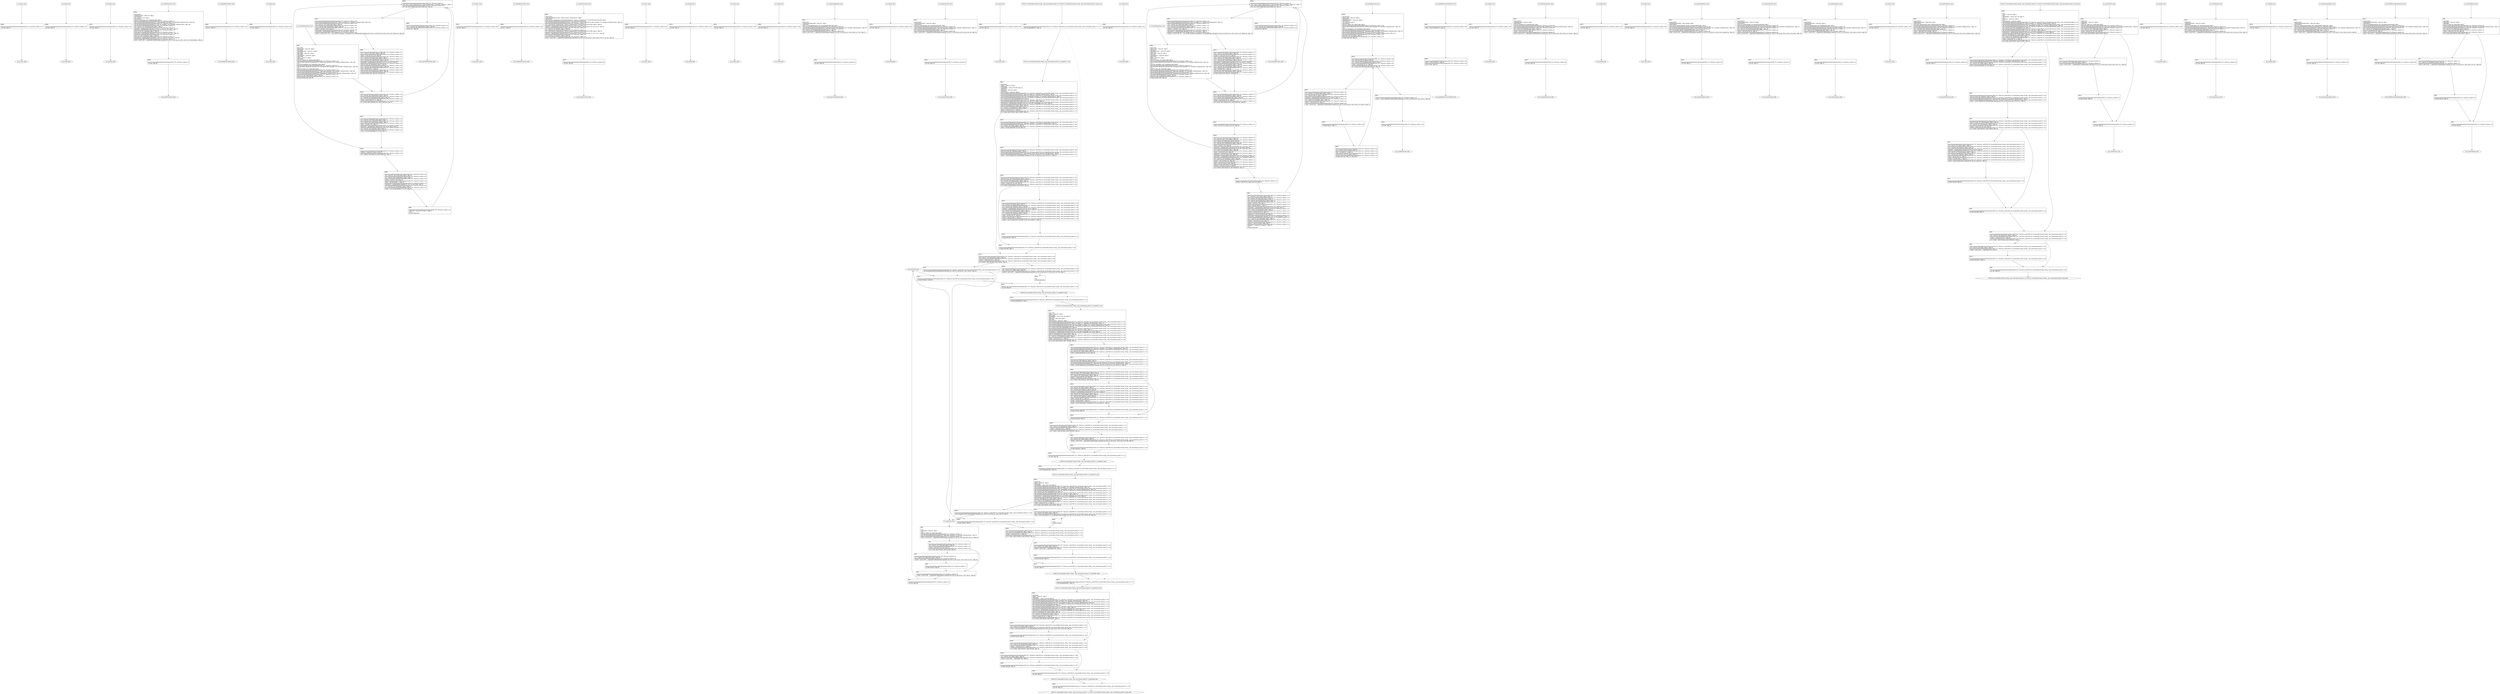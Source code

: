 digraph "icfg graph" {
BBio_ll_good1_end [label="{io_ll_good1_end}"];
BBio_ll_bad6_end [label="{io_ll_bad6_end}"];
BBio_ll_good5_end [label="{io_ll_good5_end}"];
BBio_ll_printWcharLine_end [label="{io_ll_printWcharLine_end}"];
BBio_ll_globalReturnsFalse_end [label="{io_ll_globalReturnsFalse_end}"];
BBio_ll_bad8_end [label="{io_ll_bad8_end}"];
BBio_ll_decodeHexWChars_end [label="{io_ll_decodeHexWChars_end}"];
BBio_ll_good7_end [label="{io_ll_good7_end}"];
BBio_ll_globalReturnsTrue_end [label="{io_ll_globalReturnsTrue_end}"];
BBio_ll_printStructLine_end [label="{io_ll_printStructLine_end}"];
BBio_ll_bad7_end [label="{io_ll_bad7_end}"];
BBio_ll_good6_end [label="{io_ll_good6_end}"];
BBio_ll_bad2_end [label="{io_ll_bad2_end}"];
BBio_ll_bad9_end [label="{io_ll_bad9_end}"];
BBio_ll_printUnsignedLine_end [label="{io_ll_printUnsignedLine_end}"];
BBio_ll_good4_end [label="{io_ll_good4_end}"];
BBio_ll_printSizeTLine_end [label="{io_ll_printSizeTLine_end}"];
BBio_ll_bad5_end [label="{io_ll_bad5_end}"];
BBCWE134_Uncontrolled_Format_String__char_environment_printf_07_ll_goodG2B2_end [label="{CWE134_Uncontrolled_Format_String__char_environment_printf_07_ll_goodG2B2_end}"];
BBCWE134_Uncontrolled_Format_String__char_environment_printf_07_ll_CWE134_Uncontrolled_Format_String__char_environment_printf_07_good_end [label="{CWE134_Uncontrolled_Format_String__char_environment_printf_07_ll_CWE134_Uncontrolled_Format_String__char_environment_printf_07_good_end}"];
BBio_ll_printLine_end [label="{io_ll_printLine_end}"];
BBCWE134_Uncontrolled_Format_String__char_environment_printf_07_ll_goodB2G1_end [label="{CWE134_Uncontrolled_Format_String__char_environment_printf_07_ll_goodB2G1_end}"];
BBio_ll_bad4_end [label="{io_ll_bad4_end}"];
BBio_ll_decodeHexChars_end [label="{io_ll_decodeHexChars_end}"];
BBio_ll_printBytesLine_end [label="{io_ll_printBytesLine_end}"];
BBio_ll_globalReturnsTrueOrFalse_end [label="{io_ll_globalReturnsTrueOrFalse_end}"];
BBio_ll_good3_end [label="{io_ll_good3_end}"];
BBCWE134_Uncontrolled_Format_String__char_environment_printf_07_ll_goodB2G2_end [label="{CWE134_Uncontrolled_Format_String__char_environment_printf_07_ll_goodB2G2_end}"];
BBio_ll_printHexCharLine_end [label="{io_ll_printHexCharLine_end}"];
BBio_ll_good9_end [label="{io_ll_good9_end}"];
BBio_ll_bad3_end [label="{io_ll_bad3_end}"];
BBio_ll_printDoubleLine_end [label="{io_ll_printDoubleLine_end}"];
BBio_ll_printShortLine_end [label="{io_ll_printShortLine_end}"];
BBio_ll_printLongLine_end [label="{io_ll_printLongLine_end}"];
BBio_ll_bad1_end [label="{io_ll_bad1_end}"];
BBCWE134_Uncontrolled_Format_String__char_environment_printf_07_ll_goodG2B1_end [label="{CWE134_Uncontrolled_Format_String__char_environment_printf_07_ll_goodG2B1_end}"];
BBio_ll_printFloatLine_end [label="{io_ll_printFloatLine_end}"];
BBCWE134_Uncontrolled_Format_String__char_environment_printf_07_ll_CWE134_Uncontrolled_Format_String__char_environment_printf_07_bad_end [label="{CWE134_Uncontrolled_Format_String__char_environment_printf_07_ll_CWE134_Uncontrolled_Format_String__char_environment_printf_07_bad_end}"];
BBio_ll_printWLine_end [label="{io_ll_printWLine_end}"];
BBio_ll_good2_end [label="{io_ll_good2_end}"];
BBio_ll_printIntLine_end [label="{io_ll_printIntLine_end}"];
BBio_ll_good8_end [label="{io_ll_good8_end}"];
BBio_ll_printLongLongLine_end [label="{io_ll_printLongLongLine_end}"];
BBio_ll_printHexUnsignedCharLine_end [label="{io_ll_printHexUnsignedCharLine_end}"];
BBio_ll_printSinkLine_end [label="{io_ll_printSinkLine_end}"];
BBio_ll_good1_start [label="{io_ll_good1_start}", shape=record];
io_ll_good1BB69 [label="{BB69:\l\l/home/raoxue/Desktop/MemVerif/workspace/000_079_728/source_code/io.c:187\l
  ret void, !dbg !52\l
}", shape=record];
BBio_ll_bad6_start [label="{io_ll_bad6_start}", shape=record];
io_ll_bad6BB83 [label="{BB83:\l\l/home/raoxue/Desktop/MemVerif/workspace/000_079_728/source_code/io.c:203\l
  ret void, !dbg !52\l
}", shape=record];
BBio_ll_good5_start [label="{io_ll_good5_start}", shape=record];
io_ll_good5BB73 [label="{BB73:\l\l/home/raoxue/Desktop/MemVerif/workspace/000_079_728/source_code/io.c:191\l
  ret void, !dbg !52\l
}", shape=record];
BBio_ll_printWcharLine_start [label="{io_ll_printWcharLine_start}", shape=record];
io_ll_printWcharLineBB28 [label="{BB28:\l\l/:3902334976\l
  %wideChar.addr = alloca i32, align 4\l
/:3902334976\l
  %s = alloca [2 x i32], align 4\l
/:3902334976\l
  store i32 %wideChar, i32* %wideChar.addr, align 4\l
/home/raoxue/Desktop/MemVerif/workspace/000_079_728/source_code/io.c:70\l
  call void @llvm.dbg.declare(metadata i32* %wideChar.addr, metadata !162, metadata !DIExpression()), !dbg !163\l
/home/raoxue/Desktop/MemVerif/workspace/000_079_728/source_code/io.c:74\l
  call void @llvm.dbg.declare(metadata [2 x i32]* %s, metadata !164, metadata !DIExpression()), !dbg !168\l
/home/raoxue/Desktop/MemVerif/workspace/000_079_728/source_code/io.c:75\l
  %0 = load i32, i32* %wideChar.addr, align 4, !dbg !61\l
/home/raoxue/Desktop/MemVerif/workspace/000_079_728/source_code/io.c:75\l
  %arrayidx = getelementptr inbounds [2 x i32], [2 x i32]* %s, i64 0, i64 0, !dbg !62\l
/home/raoxue/Desktop/MemVerif/workspace/000_079_728/source_code/io.c:75\l
  store i32 %0, i32* %arrayidx, align 4, !dbg !63\l
/home/raoxue/Desktop/MemVerif/workspace/000_079_728/source_code/io.c:76\l
  %arrayidx1 = getelementptr inbounds [2 x i32], [2 x i32]* %s, i64 0, i64 1, !dbg !64\l
/home/raoxue/Desktop/MemVerif/workspace/000_079_728/source_code/io.c:76\l
  store i32 0, i32* %arrayidx1, align 4, !dbg !65\l
/home/raoxue/Desktop/MemVerif/workspace/000_079_728/source_code/io.c:77\l
  %arraydecay = getelementptr inbounds [2 x i32], [2 x i32]* %s, i64 0, i64 0, !dbg !66\l
/home/raoxue/Desktop/MemVerif/workspace/000_079_728/source_code/io.c:77\l
  %call = call i32 (i8*, ...) @printf(i8* getelementptr inbounds ([5 x i8], [5 x i8]* @.str.10, i64 0, i64 0), i32* %arraydecay), !dbg !67\l
}", shape=record];
io_ll_printWcharLineBB28 [label="{BB28:\l\l/:3902334976\l
  %wideChar.addr = alloca i32, align 4\l
/:3902334976\l
  %s = alloca [2 x i32], align 4\l
/:3902334976\l
  store i32 %wideChar, i32* %wideChar.addr, align 4\l
/home/raoxue/Desktop/MemVerif/workspace/000_079_728/source_code/io.c:70\l
  call void @llvm.dbg.declare(metadata i32* %wideChar.addr, metadata !162, metadata !DIExpression()), !dbg !163\l
/home/raoxue/Desktop/MemVerif/workspace/000_079_728/source_code/io.c:74\l
  call void @llvm.dbg.declare(metadata [2 x i32]* %s, metadata !164, metadata !DIExpression()), !dbg !168\l
/home/raoxue/Desktop/MemVerif/workspace/000_079_728/source_code/io.c:75\l
  %0 = load i32, i32* %wideChar.addr, align 4, !dbg !61\l
/home/raoxue/Desktop/MemVerif/workspace/000_079_728/source_code/io.c:75\l
  %arrayidx = getelementptr inbounds [2 x i32], [2 x i32]* %s, i64 0, i64 0, !dbg !62\l
/home/raoxue/Desktop/MemVerif/workspace/000_079_728/source_code/io.c:75\l
  store i32 %0, i32* %arrayidx, align 4, !dbg !63\l
/home/raoxue/Desktop/MemVerif/workspace/000_079_728/source_code/io.c:76\l
  %arrayidx1 = getelementptr inbounds [2 x i32], [2 x i32]* %s, i64 0, i64 1, !dbg !64\l
/home/raoxue/Desktop/MemVerif/workspace/000_079_728/source_code/io.c:76\l
  store i32 0, i32* %arrayidx1, align 4, !dbg !65\l
/home/raoxue/Desktop/MemVerif/workspace/000_079_728/source_code/io.c:77\l
  %arraydecay = getelementptr inbounds [2 x i32], [2 x i32]* %s, i64 0, i64 0, !dbg !66\l
/home/raoxue/Desktop/MemVerif/workspace/000_079_728/source_code/io.c:77\l
  %call = call i32 (i8*, ...) @printf(i8* getelementptr inbounds ([5 x i8], [5 x i8]* @.str.10, i64 0, i64 0), i32* %arraydecay), !dbg !67\l
}", shape=record];
io_ll_printWcharLineBB29 [label="{BB29:\l\l/home/raoxue/Desktop/MemVerif/workspace/000_079_728/source_code/io.c:78\l
  ret void, !dbg !68\l
}", shape=record];
BBio_ll_globalReturnsFalse_start [label="{io_ll_globalReturnsFalse_start}", shape=record];
io_ll_globalReturnsFalseBB66 [label="{BB66:\l\l/home/raoxue/Desktop/MemVerif/workspace/000_079_728/source_code/io.c:163\l
  ret i32 0, !dbg !52\l
}", shape=record];
BBio_ll_bad8_start [label="{io_ll_bad8_start}", shape=record];
io_ll_bad8BB85 [label="{BB85:\l\l/home/raoxue/Desktop/MemVerif/workspace/000_079_728/source_code/io.c:205\l
  ret void, !dbg !52\l
}", shape=record];
BBio_ll_decodeHexWChars_start [label="{io_ll_decodeHexWChars_start}", shape=record];
io_ll_decodeHexWCharsBB55 [label="{BB55:\l\l/:88513096\l
  %bytes.addr = alloca i8*, align 8\l
/:88513096\l
  %numBytes.addr = alloca i64, align 8\l
/:88513096\l
  %hex.addr = alloca i32*, align 8\l
/:88513096\l
  %numWritten = alloca i64, align 8\l
/:88513096\l
  %byte = alloca i32, align 4\l
/:88513096\l
  store i8* %bytes, i8** %bytes.addr, align 8\l
/home/raoxue/Desktop/MemVerif/workspace/000_079_728/source_code/io.c:135\l
  call void @llvm.dbg.declare(metadata i8** %bytes.addr, metadata !290, metadata !DIExpression()), !dbg !291\l
/:135\l
  store i64 %numBytes, i64* %numBytes.addr, align 8\l
/home/raoxue/Desktop/MemVerif/workspace/000_079_728/source_code/io.c:135\l
  call void @llvm.dbg.declare(metadata i64* %numBytes.addr, metadata !292, metadata !DIExpression()), !dbg !293\l
/:135\l
  store i32* %hex, i32** %hex.addr, align 8\l
/home/raoxue/Desktop/MemVerif/workspace/000_079_728/source_code/io.c:135\l
  call void @llvm.dbg.declare(metadata i32** %hex.addr, metadata !294, metadata !DIExpression()), !dbg !295\l
/home/raoxue/Desktop/MemVerif/workspace/000_079_728/source_code/io.c:137\l
  call void @llvm.dbg.declare(metadata i64* %numWritten, metadata !296, metadata !DIExpression()), !dbg !297\l
/home/raoxue/Desktop/MemVerif/workspace/000_079_728/source_code/io.c:137\l
  store i64 0, i64* %numWritten, align 8, !dbg !65\l
/home/raoxue/Desktop/MemVerif/workspace/000_079_728/source_code/io.c:143\l
  br label %while.cond, !dbg !66\l
}", shape=record];
io_ll_decodeHexWCharsBB56 [label="{BB56:\l\l/home/raoxue/Desktop/MemVerif/workspace/000_079_728/source_code/io.c:143\l
  %0 = load i64, i64* %numWritten, align 8, !dbg !67\l
/home/raoxue/Desktop/MemVerif/workspace/000_079_728/source_code/io.c:143\l
  %1 = load i64, i64* %numBytes.addr, align 8, !dbg !68\l
/home/raoxue/Desktop/MemVerif/workspace/000_079_728/source_code/io.c:143\l
  %cmp = icmp ult i64 %0, %1, !dbg !69\l
/home/raoxue/Desktop/MemVerif/workspace/000_079_728/source_code/io.c:143\l
  br i1 %cmp, label %land.lhs.true, label %land.end, !dbg !70\l
}", shape=record];
io_ll_decodeHexWCharsBB57 [label="{BB57:\l\l/home/raoxue/Desktop/MemVerif/workspace/000_079_728/source_code/io.c:143\l
  %2 = load i32*, i32** %hex.addr, align 8, !dbg !71\l
/home/raoxue/Desktop/MemVerif/workspace/000_079_728/source_code/io.c:143\l
  %3 = load i64, i64* %numWritten, align 8, !dbg !72\l
/home/raoxue/Desktop/MemVerif/workspace/000_079_728/source_code/io.c:143\l
  %mul = mul i64 2, %3, !dbg !73\l
/home/raoxue/Desktop/MemVerif/workspace/000_079_728/source_code/io.c:143\l
  %arrayidx = getelementptr inbounds i32, i32* %2, i64 %mul, !dbg !71\l
/home/raoxue/Desktop/MemVerif/workspace/000_079_728/source_code/io.c:143\l
  %4 = load i32, i32* %arrayidx, align 4, !dbg !71\l
/home/raoxue/Desktop/MemVerif/workspace/000_079_728/source_code/io.c:143\l
  %call = call i32 @iswxdigit(i32 %4) #5, !dbg !74\l
}", shape=record];
io_ll_decodeHexWCharsBB57 [label="{BB57:\l\l/home/raoxue/Desktop/MemVerif/workspace/000_079_728/source_code/io.c:143\l
  %2 = load i32*, i32** %hex.addr, align 8, !dbg !71\l
/home/raoxue/Desktop/MemVerif/workspace/000_079_728/source_code/io.c:143\l
  %3 = load i64, i64* %numWritten, align 8, !dbg !72\l
/home/raoxue/Desktop/MemVerif/workspace/000_079_728/source_code/io.c:143\l
  %mul = mul i64 2, %3, !dbg !73\l
/home/raoxue/Desktop/MemVerif/workspace/000_079_728/source_code/io.c:143\l
  %arrayidx = getelementptr inbounds i32, i32* %2, i64 %mul, !dbg !71\l
/home/raoxue/Desktop/MemVerif/workspace/000_079_728/source_code/io.c:143\l
  %4 = load i32, i32* %arrayidx, align 4, !dbg !71\l
/home/raoxue/Desktop/MemVerif/workspace/000_079_728/source_code/io.c:143\l
  %call = call i32 @iswxdigit(i32 %4) #5, !dbg !74\l
}", shape=record];
io_ll_decodeHexWCharsBB59 [label="{BB59:\l\l/home/raoxue/Desktop/MemVerif/workspace/000_079_728/source_code/io.c:143\l
  %tobool = icmp ne i32 %call, 0, !dbg !74\l
/home/raoxue/Desktop/MemVerif/workspace/000_079_728/source_code/io.c:143\l
  br i1 %tobool, label %land.rhs, label %land.end, !dbg !75\l
}", shape=record];
io_ll_decodeHexWCharsBB60 [label="{BB60:\l\l/home/raoxue/Desktop/MemVerif/workspace/000_079_728/source_code/io.c:143\l
  %5 = load i32*, i32** %hex.addr, align 8, !dbg !76\l
/home/raoxue/Desktop/MemVerif/workspace/000_079_728/source_code/io.c:143\l
  %6 = load i64, i64* %numWritten, align 8, !dbg !77\l
/home/raoxue/Desktop/MemVerif/workspace/000_079_728/source_code/io.c:143\l
  %mul1 = mul i64 2, %6, !dbg !78\l
/home/raoxue/Desktop/MemVerif/workspace/000_079_728/source_code/io.c:143\l
  %add = add i64 %mul1, 1, !dbg !79\l
/home/raoxue/Desktop/MemVerif/workspace/000_079_728/source_code/io.c:143\l
  %arrayidx2 = getelementptr inbounds i32, i32* %5, i64 %add, !dbg !76\l
/home/raoxue/Desktop/MemVerif/workspace/000_079_728/source_code/io.c:143\l
  %7 = load i32, i32* %arrayidx2, align 4, !dbg !76\l
/home/raoxue/Desktop/MemVerif/workspace/000_079_728/source_code/io.c:143\l
  %call3 = call i32 @iswxdigit(i32 %7) #5, !dbg !80\l
}", shape=record];
io_ll_decodeHexWCharsBB60 [label="{BB60:\l\l/home/raoxue/Desktop/MemVerif/workspace/000_079_728/source_code/io.c:143\l
  %5 = load i32*, i32** %hex.addr, align 8, !dbg !76\l
/home/raoxue/Desktop/MemVerif/workspace/000_079_728/source_code/io.c:143\l
  %6 = load i64, i64* %numWritten, align 8, !dbg !77\l
/home/raoxue/Desktop/MemVerif/workspace/000_079_728/source_code/io.c:143\l
  %mul1 = mul i64 2, %6, !dbg !78\l
/home/raoxue/Desktop/MemVerif/workspace/000_079_728/source_code/io.c:143\l
  %add = add i64 %mul1, 1, !dbg !79\l
/home/raoxue/Desktop/MemVerif/workspace/000_079_728/source_code/io.c:143\l
  %arrayidx2 = getelementptr inbounds i32, i32* %5, i64 %add, !dbg !76\l
/home/raoxue/Desktop/MemVerif/workspace/000_079_728/source_code/io.c:143\l
  %7 = load i32, i32* %arrayidx2, align 4, !dbg !76\l
/home/raoxue/Desktop/MemVerif/workspace/000_079_728/source_code/io.c:143\l
  %call3 = call i32 @iswxdigit(i32 %7) #5, !dbg !80\l
}", shape=record];
io_ll_decodeHexWCharsBB61 [label="{BB61:\l\l/home/raoxue/Desktop/MemVerif/workspace/000_079_728/source_code/io.c:143\l
  %tobool4 = icmp ne i32 %call3, 0, !dbg !75\l
/:143\l
  br label %land.end\l
}", shape=record];
io_ll_decodeHexWCharsBB58 [label="{BB58:\l\l/home/raoxue/Desktop/MemVerif/workspace/000_079_728/source_code/io.c:0\l
  %8 = phi i1 [ false, %land.lhs.true ], [ false, %while.cond ], [ %tobool4, %land.rhs ], !dbg !81\l
/home/raoxue/Desktop/MemVerif/workspace/000_079_728/source_code/io.c:143\l
  br i1 %8, label %while.body, label %while.end, !dbg !66\l
}", shape=record];
io_ll_decodeHexWCharsBB62 [label="{BB62:\l\l/home/raoxue/Desktop/MemVerif/workspace/000_079_728/source_code/io.c:145\l
  call void @llvm.dbg.declare(metadata i32* %byte, metadata !314, metadata !DIExpression()), !dbg !316\l
/home/raoxue/Desktop/MemVerif/workspace/000_079_728/source_code/io.c:146\l
  %9 = load i32*, i32** %hex.addr, align 8, !dbg !85\l
/home/raoxue/Desktop/MemVerif/workspace/000_079_728/source_code/io.c:146\l
  %10 = load i64, i64* %numWritten, align 8, !dbg !86\l
/home/raoxue/Desktop/MemVerif/workspace/000_079_728/source_code/io.c:146\l
  %mul5 = mul i64 2, %10, !dbg !87\l
/home/raoxue/Desktop/MemVerif/workspace/000_079_728/source_code/io.c:146\l
  %arrayidx6 = getelementptr inbounds i32, i32* %9, i64 %mul5, !dbg !85\l
/home/raoxue/Desktop/MemVerif/workspace/000_079_728/source_code/io.c:146\l
  %call7 = call i32 (i32*, i32*, ...) @__isoc99_swscanf(i32* %arrayidx6, i32* getelementptr inbounds ([5 x i32], [5 x i32]* @.str.16, i64 0, i64 0), i32* %byte) #5, !dbg !88\l
}", shape=record];
io_ll_decodeHexWCharsBB62 [label="{BB62:\l\l/home/raoxue/Desktop/MemVerif/workspace/000_079_728/source_code/io.c:145\l
  call void @llvm.dbg.declare(metadata i32* %byte, metadata !314, metadata !DIExpression()), !dbg !316\l
/home/raoxue/Desktop/MemVerif/workspace/000_079_728/source_code/io.c:146\l
  %9 = load i32*, i32** %hex.addr, align 8, !dbg !85\l
/home/raoxue/Desktop/MemVerif/workspace/000_079_728/source_code/io.c:146\l
  %10 = load i64, i64* %numWritten, align 8, !dbg !86\l
/home/raoxue/Desktop/MemVerif/workspace/000_079_728/source_code/io.c:146\l
  %mul5 = mul i64 2, %10, !dbg !87\l
/home/raoxue/Desktop/MemVerif/workspace/000_079_728/source_code/io.c:146\l
  %arrayidx6 = getelementptr inbounds i32, i32* %9, i64 %mul5, !dbg !85\l
/home/raoxue/Desktop/MemVerif/workspace/000_079_728/source_code/io.c:146\l
  %call7 = call i32 (i32*, i32*, ...) @__isoc99_swscanf(i32* %arrayidx6, i32* getelementptr inbounds ([5 x i32], [5 x i32]* @.str.16, i64 0, i64 0), i32* %byte) #5, !dbg !88\l
}", shape=record];
io_ll_decodeHexWCharsBB64 [label="{BB64:\l\l/home/raoxue/Desktop/MemVerif/workspace/000_079_728/source_code/io.c:147\l
  %11 = load i32, i32* %byte, align 4, !dbg !89\l
/home/raoxue/Desktop/MemVerif/workspace/000_079_728/source_code/io.c:147\l
  %conv = trunc i32 %11 to i8, !dbg !90\l
/home/raoxue/Desktop/MemVerif/workspace/000_079_728/source_code/io.c:147\l
  %12 = load i8*, i8** %bytes.addr, align 8, !dbg !91\l
/home/raoxue/Desktop/MemVerif/workspace/000_079_728/source_code/io.c:147\l
  %13 = load i64, i64* %numWritten, align 8, !dbg !92\l
/home/raoxue/Desktop/MemVerif/workspace/000_079_728/source_code/io.c:147\l
  %arrayidx8 = getelementptr inbounds i8, i8* %12, i64 %13, !dbg !91\l
/home/raoxue/Desktop/MemVerif/workspace/000_079_728/source_code/io.c:147\l
  store i8 %conv, i8* %arrayidx8, align 1, !dbg !93\l
/home/raoxue/Desktop/MemVerif/workspace/000_079_728/source_code/io.c:148\l
  %14 = load i64, i64* %numWritten, align 8, !dbg !94\l
/home/raoxue/Desktop/MemVerif/workspace/000_079_728/source_code/io.c:148\l
  %inc = add i64 %14, 1, !dbg !94\l
/home/raoxue/Desktop/MemVerif/workspace/000_079_728/source_code/io.c:148\l
  store i64 %inc, i64* %numWritten, align 8, !dbg !94\l
/home/raoxue/Desktop/MemVerif/workspace/000_079_728/source_code/io.c:143\l
  br label %while.cond, !dbg !66, !llvm.loop !95\l
}", shape=record];
io_ll_decodeHexWCharsBB63 [label="{BB63:\l\l/home/raoxue/Desktop/MemVerif/workspace/000_079_728/source_code/io.c:151\l
  %15 = load i64, i64* %numWritten, align 8, !dbg !98\l
/home/raoxue/Desktop/MemVerif/workspace/000_079_728/source_code/io.c:151\l
  ret i64 %15, !dbg !99\l
}", shape=record];
BBio_ll_good7_start [label="{io_ll_good7_start}", shape=record];
io_ll_good7BB75 [label="{BB75:\l\l/home/raoxue/Desktop/MemVerif/workspace/000_079_728/source_code/io.c:193\l
  ret void, !dbg !52\l
}", shape=record];
BBio_ll_globalReturnsTrue_start [label="{io_ll_globalReturnsTrue_start}", shape=record];
io_ll_globalReturnsTrueBB65 [label="{BB65:\l\l/home/raoxue/Desktop/MemVerif/workspace/000_079_728/source_code/io.c:158\l
  ret i32 1, !dbg !52\l
}", shape=record];
BBio_ll_printStructLine_start [label="{io_ll_printStructLine_start}", shape=record];
io_ll_printStructLineBB36 [label="{BB36:\l\l/:3902334976\l
  %structTwoIntsStruct.addr = alloca %struct._twoIntsStruct*, align 8\l
/:3902334976\l
  store %struct._twoIntsStruct* %structTwoIntsStruct, %struct._twoIntsStruct** %structTwoIntsStruct.addr, align 8\l
/home/raoxue/Desktop/MemVerif/workspace/000_079_728/source_code/io.c:95\l
  call void @llvm.dbg.declare(metadata %struct._twoIntsStruct** %structTwoIntsStruct.addr, metadata !212, metadata !DIExpression()), !dbg !213\l
/home/raoxue/Desktop/MemVerif/workspace/000_079_728/source_code/io.c:97\l
  %0 = load %struct._twoIntsStruct*, %struct._twoIntsStruct** %structTwoIntsStruct.addr, align 8, !dbg !61\l
/home/raoxue/Desktop/MemVerif/workspace/000_079_728/source_code/io.c:97\l
  %intOne = getelementptr inbounds %struct._twoIntsStruct, %struct._twoIntsStruct* %0, i32 0, i32 0, !dbg !62\l
/home/raoxue/Desktop/MemVerif/workspace/000_079_728/source_code/io.c:97\l
  %1 = load i32, i32* %intOne, align 4, !dbg !62\l
/home/raoxue/Desktop/MemVerif/workspace/000_079_728/source_code/io.c:97\l
  %2 = load %struct._twoIntsStruct*, %struct._twoIntsStruct** %structTwoIntsStruct.addr, align 8, !dbg !63\l
/home/raoxue/Desktop/MemVerif/workspace/000_079_728/source_code/io.c:97\l
  %intTwo = getelementptr inbounds %struct._twoIntsStruct, %struct._twoIntsStruct* %2, i32 0, i32 1, !dbg !64\l
/home/raoxue/Desktop/MemVerif/workspace/000_079_728/source_code/io.c:97\l
  %3 = load i32, i32* %intTwo, align 4, !dbg !64\l
/home/raoxue/Desktop/MemVerif/workspace/000_079_728/source_code/io.c:97\l
  %call = call i32 (i8*, ...) @printf(i8* getelementptr inbounds ([10 x i8], [10 x i8]* @.str.13, i64 0, i64 0), i32 %1, i32 %3), !dbg !65\l
}", shape=record];
io_ll_printStructLineBB36 [label="{BB36:\l\l/:3902334976\l
  %structTwoIntsStruct.addr = alloca %struct._twoIntsStruct*, align 8\l
/:3902334976\l
  store %struct._twoIntsStruct* %structTwoIntsStruct, %struct._twoIntsStruct** %structTwoIntsStruct.addr, align 8\l
/home/raoxue/Desktop/MemVerif/workspace/000_079_728/source_code/io.c:95\l
  call void @llvm.dbg.declare(metadata %struct._twoIntsStruct** %structTwoIntsStruct.addr, metadata !212, metadata !DIExpression()), !dbg !213\l
/home/raoxue/Desktop/MemVerif/workspace/000_079_728/source_code/io.c:97\l
  %0 = load %struct._twoIntsStruct*, %struct._twoIntsStruct** %structTwoIntsStruct.addr, align 8, !dbg !61\l
/home/raoxue/Desktop/MemVerif/workspace/000_079_728/source_code/io.c:97\l
  %intOne = getelementptr inbounds %struct._twoIntsStruct, %struct._twoIntsStruct* %0, i32 0, i32 0, !dbg !62\l
/home/raoxue/Desktop/MemVerif/workspace/000_079_728/source_code/io.c:97\l
  %1 = load i32, i32* %intOne, align 4, !dbg !62\l
/home/raoxue/Desktop/MemVerif/workspace/000_079_728/source_code/io.c:97\l
  %2 = load %struct._twoIntsStruct*, %struct._twoIntsStruct** %structTwoIntsStruct.addr, align 8, !dbg !63\l
/home/raoxue/Desktop/MemVerif/workspace/000_079_728/source_code/io.c:97\l
  %intTwo = getelementptr inbounds %struct._twoIntsStruct, %struct._twoIntsStruct* %2, i32 0, i32 1, !dbg !64\l
/home/raoxue/Desktop/MemVerif/workspace/000_079_728/source_code/io.c:97\l
  %3 = load i32, i32* %intTwo, align 4, !dbg !64\l
/home/raoxue/Desktop/MemVerif/workspace/000_079_728/source_code/io.c:97\l
  %call = call i32 (i8*, ...) @printf(i8* getelementptr inbounds ([10 x i8], [10 x i8]* @.str.13, i64 0, i64 0), i32 %1, i32 %3), !dbg !65\l
}", shape=record];
io_ll_printStructLineBB37 [label="{BB37:\l\l/home/raoxue/Desktop/MemVerif/workspace/000_079_728/source_code/io.c:98\l
  ret void, !dbg !66\l
}", shape=record];
BBio_ll_bad7_start [label="{io_ll_bad7_start}", shape=record];
io_ll_bad7BB84 [label="{BB84:\l\l/home/raoxue/Desktop/MemVerif/workspace/000_079_728/source_code/io.c:204\l
  ret void, !dbg !52\l
}", shape=record];
BBio_ll_good6_start [label="{io_ll_good6_start}", shape=record];
io_ll_good6BB74 [label="{BB74:\l\l/home/raoxue/Desktop/MemVerif/workspace/000_079_728/source_code/io.c:192\l
  ret void, !dbg !52\l
}", shape=record];
BBio_ll_bad2_start [label="{io_ll_bad2_start}", shape=record];
io_ll_bad2BB79 [label="{BB79:\l\l/home/raoxue/Desktop/MemVerif/workspace/000_079_728/source_code/io.c:199\l
  ret void, !dbg !52\l
}", shape=record];
BBio_ll_bad9_start [label="{io_ll_bad9_start}", shape=record];
io_ll_bad9BB86 [label="{BB86:\l\l/home/raoxue/Desktop/MemVerif/workspace/000_079_728/source_code/io.c:206\l
  ret void, !dbg !52\l
}", shape=record];
BBio_ll_printUnsignedLine_start [label="{io_ll_printUnsignedLine_start}", shape=record];
io_ll_printUnsignedLineBB30 [label="{BB30:\l\l/:88674136\l
  %unsignedNumber.addr = alloca i32, align 4\l
/:88674136\l
  store i32 %unsignedNumber, i32* %unsignedNumber.addr, align 4\l
/home/raoxue/Desktop/MemVerif/workspace/000_079_728/source_code/io.c:80\l
  call void @llvm.dbg.declare(metadata i32* %unsignedNumber.addr, metadata !180, metadata !DIExpression()), !dbg !181\l
/home/raoxue/Desktop/MemVerif/workspace/000_079_728/source_code/io.c:82\l
  %0 = load i32, i32* %unsignedNumber.addr, align 4, !dbg !54\l
/home/raoxue/Desktop/MemVerif/workspace/000_079_728/source_code/io.c:82\l
  %call = call i32 (i8*, ...) @printf(i8* getelementptr inbounds ([4 x i8], [4 x i8]* @.str.11, i64 0, i64 0), i32 %0), !dbg !55\l
}", shape=record];
io_ll_printUnsignedLineBB30 [label="{BB30:\l\l/:88674136\l
  %unsignedNumber.addr = alloca i32, align 4\l
/:88674136\l
  store i32 %unsignedNumber, i32* %unsignedNumber.addr, align 4\l
/home/raoxue/Desktop/MemVerif/workspace/000_079_728/source_code/io.c:80\l
  call void @llvm.dbg.declare(metadata i32* %unsignedNumber.addr, metadata !180, metadata !DIExpression()), !dbg !181\l
/home/raoxue/Desktop/MemVerif/workspace/000_079_728/source_code/io.c:82\l
  %0 = load i32, i32* %unsignedNumber.addr, align 4, !dbg !54\l
/home/raoxue/Desktop/MemVerif/workspace/000_079_728/source_code/io.c:82\l
  %call = call i32 (i8*, ...) @printf(i8* getelementptr inbounds ([4 x i8], [4 x i8]* @.str.11, i64 0, i64 0), i32 %0), !dbg !55\l
}", shape=record];
io_ll_printUnsignedLineBB31 [label="{BB31:\l\l/home/raoxue/Desktop/MemVerif/workspace/000_079_728/source_code/io.c:83\l
  ret void, !dbg !56\l
}", shape=record];
BBio_ll_good4_start [label="{io_ll_good4_start}", shape=record];
io_ll_good4BB72 [label="{BB72:\l\l/home/raoxue/Desktop/MemVerif/workspace/000_079_728/source_code/io.c:190\l
  ret void, !dbg !52\l
}", shape=record];
BBio_ll_printSizeTLine_start [label="{io_ll_printSizeTLine_start}", shape=record];
io_ll_printSizeTLineBB24 [label="{BB24:\l\l/:3902334976\l
  %sizeTNumber.addr = alloca i64, align 8\l
/:3902334976\l
  store i64 %sizeTNumber, i64* %sizeTNumber.addr, align 8\l
/home/raoxue/Desktop/MemVerif/workspace/000_079_728/source_code/io.c:60\l
  call void @llvm.dbg.declare(metadata i64* %sizeTNumber.addr, metadata !146, metadata !DIExpression()), !dbg !147\l
/home/raoxue/Desktop/MemVerif/workspace/000_079_728/source_code/io.c:62\l
  %0 = load i64, i64* %sizeTNumber.addr, align 8, !dbg !57\l
/home/raoxue/Desktop/MemVerif/workspace/000_079_728/source_code/io.c:62\l
  %call = call i32 (i8*, ...) @printf(i8* getelementptr inbounds ([5 x i8], [5 x i8]* @.str.8, i64 0, i64 0), i64 %0), !dbg !58\l
}", shape=record];
io_ll_printSizeTLineBB24 [label="{BB24:\l\l/:3902334976\l
  %sizeTNumber.addr = alloca i64, align 8\l
/:3902334976\l
  store i64 %sizeTNumber, i64* %sizeTNumber.addr, align 8\l
/home/raoxue/Desktop/MemVerif/workspace/000_079_728/source_code/io.c:60\l
  call void @llvm.dbg.declare(metadata i64* %sizeTNumber.addr, metadata !146, metadata !DIExpression()), !dbg !147\l
/home/raoxue/Desktop/MemVerif/workspace/000_079_728/source_code/io.c:62\l
  %0 = load i64, i64* %sizeTNumber.addr, align 8, !dbg !57\l
/home/raoxue/Desktop/MemVerif/workspace/000_079_728/source_code/io.c:62\l
  %call = call i32 (i8*, ...) @printf(i8* getelementptr inbounds ([5 x i8], [5 x i8]* @.str.8, i64 0, i64 0), i64 %0), !dbg !58\l
}", shape=record];
io_ll_printSizeTLineBB25 [label="{BB25:\l\l/home/raoxue/Desktop/MemVerif/workspace/000_079_728/source_code/io.c:63\l
  ret void, !dbg !59\l
}", shape=record];
BBio_ll_bad5_start [label="{io_ll_bad5_start}", shape=record];
io_ll_bad5BB82 [label="{BB82:\l\l/home/raoxue/Desktop/MemVerif/workspace/000_079_728/source_code/io.c:202\l
  ret void, !dbg !52\l
}", shape=record];
BBCWE134_Uncontrolled_Format_String__char_environment_printf_07_ll_goodG2B2_start [label="{CWE134_Uncontrolled_Format_String__char_environment_printf_07_ll_goodG2B2_start}", shape=record];
CWE134_Uncontrolled_Format_String__char_environment_printf_07_ll_goodG2B2BB44 [label="{BB44:\l\l/:89533848\l
  %data = alloca i8*, align 8\l
/:89533848\l
  %dataBuffer = alloca [100 x i8], align 16\l
/home/raoxue/Desktop/MemVerif/workspace/000_079_728/source_code/CWE134_Uncontrolled_Format_String__char_environment_printf_07.c:155\l
  call void @llvm.dbg.declare(metadata i8** %data, metadata !184, metadata !DIExpression()), !dbg !185\l
/home/raoxue/Desktop/MemVerif/workspace/000_079_728/source_code/CWE134_Uncontrolled_Format_String__char_environment_printf_07.c:156\l
  call void @llvm.dbg.declare(metadata [100 x i8]* %dataBuffer, metadata !186, metadata !DIExpression()), !dbg !187\l
/home/raoxue/Desktop/MemVerif/workspace/000_079_728/source_code/CWE134_Uncontrolled_Format_String__char_environment_printf_07.c:156\l
  %0 = bitcast [100 x i8]* %dataBuffer to i8*, !dbg !24\l
/home/raoxue/Desktop/MemVerif/workspace/000_079_728/source_code/CWE134_Uncontrolled_Format_String__char_environment_printf_07.c:156\l
  call void @llvm.memset.p0i8.i64(i8* align 16 %0, i8 0, i64 100, i1 false), !dbg !24\l
/home/raoxue/Desktop/MemVerif/workspace/000_079_728/source_code/CWE134_Uncontrolled_Format_String__char_environment_printf_07.c:157\l
  %arraydecay = getelementptr inbounds [100 x i8], [100 x i8]* %dataBuffer, i64 0, i64 0, !dbg !25\l
/home/raoxue/Desktop/MemVerif/workspace/000_079_728/source_code/CWE134_Uncontrolled_Format_String__char_environment_printf_07.c:157\l
  store i8* %arraydecay, i8** %data, align 8, !dbg !26\l
/home/raoxue/Desktop/MemVerif/workspace/000_079_728/source_code/CWE134_Uncontrolled_Format_String__char_environment_printf_07.c:158\l
  %1 = load i32, i32* @staticFive, align 4, !dbg !27\l
/home/raoxue/Desktop/MemVerif/workspace/000_079_728/source_code/CWE134_Uncontrolled_Format_String__char_environment_printf_07.c:158\l
  %cmp = icmp eq i32 %1, 5, !dbg !29\l
/home/raoxue/Desktop/MemVerif/workspace/000_079_728/source_code/CWE134_Uncontrolled_Format_String__char_environment_printf_07.c:158\l
  br i1 %cmp, label %if.then, label %if.end, !dbg !30\l
}", shape=record];
CWE134_Uncontrolled_Format_String__char_environment_printf_07_ll_goodG2B2BB45 [label="{BB45:\l\l/home/raoxue/Desktop/MemVerif/workspace/000_079_728/source_code/CWE134_Uncontrolled_Format_String__char_environment_printf_07.c:161\l
  %2 = load i8*, i8** %data, align 8, !dbg !31\l
/home/raoxue/Desktop/MemVerif/workspace/000_079_728/source_code/CWE134_Uncontrolled_Format_String__char_environment_printf_07.c:161\l
  %call = call i8* @strcpy(i8* %2, i8* getelementptr inbounds ([16 x i8], [16 x i8]* @.str.3, i64 0, i64 0)) #6, !dbg !33\l
}", shape=record];
CWE134_Uncontrolled_Format_String__char_environment_printf_07_ll_goodG2B2BB45 [label="{BB45:\l\l/home/raoxue/Desktop/MemVerif/workspace/000_079_728/source_code/CWE134_Uncontrolled_Format_String__char_environment_printf_07.c:161\l
  %2 = load i8*, i8** %data, align 8, !dbg !31\l
/home/raoxue/Desktop/MemVerif/workspace/000_079_728/source_code/CWE134_Uncontrolled_Format_String__char_environment_printf_07.c:161\l
  %call = call i8* @strcpy(i8* %2, i8* getelementptr inbounds ([16 x i8], [16 x i8]* @.str.3, i64 0, i64 0)) #6, !dbg !33\l
}", shape=record];
CWE134_Uncontrolled_Format_String__char_environment_printf_07_ll_goodG2B2BB47 [label="{BB47:\l\l/home/raoxue/Desktop/MemVerif/workspace/000_079_728/source_code/CWE134_Uncontrolled_Format_String__char_environment_printf_07.c:162\l
  br label %if.end, !dbg !34\l
}", shape=record];
CWE134_Uncontrolled_Format_String__char_environment_printf_07_ll_goodG2B2BB46 [label="{BB46:\l\l/home/raoxue/Desktop/MemVerif/workspace/000_079_728/source_code/CWE134_Uncontrolled_Format_String__char_environment_printf_07.c:163\l
  %3 = load i32, i32* @staticFive, align 4, !dbg !35\l
/home/raoxue/Desktop/MemVerif/workspace/000_079_728/source_code/CWE134_Uncontrolled_Format_String__char_environment_printf_07.c:163\l
  %cmp1 = icmp eq i32 %3, 5, !dbg !37\l
/home/raoxue/Desktop/MemVerif/workspace/000_079_728/source_code/CWE134_Uncontrolled_Format_String__char_environment_printf_07.c:163\l
  br i1 %cmp1, label %if.then2, label %if.end4, !dbg !38\l
}", shape=record];
CWE134_Uncontrolled_Format_String__char_environment_printf_07_ll_goodG2B2BB48 [label="{BB48:\l\l/home/raoxue/Desktop/MemVerif/workspace/000_079_728/source_code/CWE134_Uncontrolled_Format_String__char_environment_printf_07.c:166\l
  %4 = load i8*, i8** %data, align 8, !dbg !39\l
/home/raoxue/Desktop/MemVerif/workspace/000_079_728/source_code/CWE134_Uncontrolled_Format_String__char_environment_printf_07.c:166\l
  %call3 = call i32 (i8*, ...) @printf(i8* %4), !dbg !41\l
}", shape=record];
CWE134_Uncontrolled_Format_String__char_environment_printf_07_ll_goodG2B2BB48 [label="{BB48:\l\l/home/raoxue/Desktop/MemVerif/workspace/000_079_728/source_code/CWE134_Uncontrolled_Format_String__char_environment_printf_07.c:166\l
  %4 = load i8*, i8** %data, align 8, !dbg !39\l
/home/raoxue/Desktop/MemVerif/workspace/000_079_728/source_code/CWE134_Uncontrolled_Format_String__char_environment_printf_07.c:166\l
  %call3 = call i32 (i8*, ...) @printf(i8* %4), !dbg !41\l
}", shape=record];
CWE134_Uncontrolled_Format_String__char_environment_printf_07_ll_goodG2B2BB50 [label="{BB50:\l\l/home/raoxue/Desktop/MemVerif/workspace/000_079_728/source_code/CWE134_Uncontrolled_Format_String__char_environment_printf_07.c:167\l
  br label %if.end4, !dbg !42\l
}", shape=record];
CWE134_Uncontrolled_Format_String__char_environment_printf_07_ll_goodG2B2BB49 [label="{BB49:\l\l/home/raoxue/Desktop/MemVerif/workspace/000_079_728/source_code/CWE134_Uncontrolled_Format_String__char_environment_printf_07.c:168\l
  ret void, !dbg !43\l
}", shape=record];
BBCWE134_Uncontrolled_Format_String__char_environment_printf_07_ll_CWE134_Uncontrolled_Format_String__char_environment_printf_07_good_start [label="{CWE134_Uncontrolled_Format_String__char_environment_printf_07_ll_CWE134_Uncontrolled_Format_String__char_environment_printf_07_good_start}", shape=record];
CWE134_Uncontrolled_Format_String__char_environment_printf_07_ll_CWE134_Uncontrolled_Format_String__char_environment_printf_07_goodBB51 [label="{BB51:\l\l/home/raoxue/Desktop/MemVerif/workspace/000_079_728/source_code/CWE134_Uncontrolled_Format_String__char_environment_printf_07.c:172\l
  call void @goodB2G1(), !dbg !16\l
}", shape=record];
CWE134_Uncontrolled_Format_String__char_environment_printf_07_ll_CWE134_Uncontrolled_Format_String__char_environment_printf_07_goodBB51 [label="{BB51:\l\l/home/raoxue/Desktop/MemVerif/workspace/000_079_728/source_code/CWE134_Uncontrolled_Format_String__char_environment_printf_07.c:172\l
  call void @goodB2G1(), !dbg !16\l
}", shape=record];
CWE134_Uncontrolled_Format_String__char_environment_printf_07_ll_CWE134_Uncontrolled_Format_String__char_environment_printf_07_goodBB52 [label="{BB52:\l\l/home/raoxue/Desktop/MemVerif/workspace/000_079_728/source_code/CWE134_Uncontrolled_Format_String__char_environment_printf_07.c:173\l
  call void @goodB2G2(), !dbg !17\l
}", shape=record];
CWE134_Uncontrolled_Format_String__char_environment_printf_07_ll_CWE134_Uncontrolled_Format_String__char_environment_printf_07_goodBB52 [label="{BB52:\l\l/home/raoxue/Desktop/MemVerif/workspace/000_079_728/source_code/CWE134_Uncontrolled_Format_String__char_environment_printf_07.c:173\l
  call void @goodB2G2(), !dbg !17\l
}", shape=record];
CWE134_Uncontrolled_Format_String__char_environment_printf_07_ll_CWE134_Uncontrolled_Format_String__char_environment_printf_07_goodBB53 [label="{BB53:\l\l/home/raoxue/Desktop/MemVerif/workspace/000_079_728/source_code/CWE134_Uncontrolled_Format_String__char_environment_printf_07.c:174\l
  call void @goodG2B1(), !dbg !18\l
}", shape=record];
CWE134_Uncontrolled_Format_String__char_environment_printf_07_ll_CWE134_Uncontrolled_Format_String__char_environment_printf_07_goodBB53 [label="{BB53:\l\l/home/raoxue/Desktop/MemVerif/workspace/000_079_728/source_code/CWE134_Uncontrolled_Format_String__char_environment_printf_07.c:174\l
  call void @goodG2B1(), !dbg !18\l
}", shape=record];
CWE134_Uncontrolled_Format_String__char_environment_printf_07_ll_CWE134_Uncontrolled_Format_String__char_environment_printf_07_goodBB54 [label="{BB54:\l\l/home/raoxue/Desktop/MemVerif/workspace/000_079_728/source_code/CWE134_Uncontrolled_Format_String__char_environment_printf_07.c:175\l
  call void @goodG2B2(), !dbg !19\l
}", shape=record];
CWE134_Uncontrolled_Format_String__char_environment_printf_07_ll_CWE134_Uncontrolled_Format_String__char_environment_printf_07_goodBB54 [label="{BB54:\l\l/home/raoxue/Desktop/MemVerif/workspace/000_079_728/source_code/CWE134_Uncontrolled_Format_String__char_environment_printf_07.c:175\l
  call void @goodG2B2(), !dbg !19\l
}", shape=record];
CWE134_Uncontrolled_Format_String__char_environment_printf_07_ll_CWE134_Uncontrolled_Format_String__char_environment_printf_07_goodBB55 [label="{BB55:\l\l/home/raoxue/Desktop/MemVerif/workspace/000_079_728/source_code/CWE134_Uncontrolled_Format_String__char_environment_printf_07.c:176\l
  ret void, !dbg !20\l
}", shape=record];
BBio_ll_printLine_start [label="{io_ll_printLine_start}", shape=record];
io_ll_printLineBB0 [label="{BB0:\l\l/:415\l
  %line.addr = alloca i8*, align 8\l
/:415\l
  store i8* %line, i8** %line.addr, align 8\l
/home/raoxue/Desktop/MemVerif/workspace/000_079_728/source_code/io.c:11\l
  call void @llvm.dbg.declare(metadata i8** %line.addr, metadata !52, metadata !DIExpression()), !dbg !53\l
/home/raoxue/Desktop/MemVerif/workspace/000_079_728/source_code/io.c:13\l
  %call = call i32 (i8*, ...) @printf(i8* getelementptr inbounds ([9 x i8], [9 x i8]* @.str, i64 0, i64 0)), !dbg !54\l
}", shape=record];
io_ll_printLineBB0 [label="{BB0:\l\l/:415\l
  %line.addr = alloca i8*, align 8\l
/:415\l
  store i8* %line, i8** %line.addr, align 8\l
/home/raoxue/Desktop/MemVerif/workspace/000_079_728/source_code/io.c:11\l
  call void @llvm.dbg.declare(metadata i8** %line.addr, metadata !52, metadata !DIExpression()), !dbg !53\l
/home/raoxue/Desktop/MemVerif/workspace/000_079_728/source_code/io.c:13\l
  %call = call i32 (i8*, ...) @printf(i8* getelementptr inbounds ([9 x i8], [9 x i8]* @.str, i64 0, i64 0)), !dbg !54\l
}", shape=record];
io_ll_printLineBB1 [label="{BB1:\l\l/home/raoxue/Desktop/MemVerif/workspace/000_079_728/source_code/io.c:14\l
  %0 = load i8*, i8** %line.addr, align 8, !dbg !55\l
/home/raoxue/Desktop/MemVerif/workspace/000_079_728/source_code/io.c:14\l
  %cmp = icmp ne i8* %0, null, !dbg !57\l
/home/raoxue/Desktop/MemVerif/workspace/000_079_728/source_code/io.c:14\l
  br i1 %cmp, label %if.then, label %if.end, !dbg !58\l
}", shape=record];
io_ll_printLineBB2 [label="{BB2:\l\l/home/raoxue/Desktop/MemVerif/workspace/000_079_728/source_code/io.c:16\l
  %1 = load i8*, i8** %line.addr, align 8, !dbg !59\l
/home/raoxue/Desktop/MemVerif/workspace/000_079_728/source_code/io.c:16\l
  %call1 = call i32 (i8*, ...) @printf(i8* getelementptr inbounds ([4 x i8], [4 x i8]* @.str.1, i64 0, i64 0), i8* %1), !dbg !61\l
}", shape=record];
io_ll_printLineBB2 [label="{BB2:\l\l/home/raoxue/Desktop/MemVerif/workspace/000_079_728/source_code/io.c:16\l
  %1 = load i8*, i8** %line.addr, align 8, !dbg !59\l
/home/raoxue/Desktop/MemVerif/workspace/000_079_728/source_code/io.c:16\l
  %call1 = call i32 (i8*, ...) @printf(i8* getelementptr inbounds ([4 x i8], [4 x i8]* @.str.1, i64 0, i64 0), i8* %1), !dbg !61\l
}", shape=record];
io_ll_printLineBB4 [label="{BB4:\l\l/home/raoxue/Desktop/MemVerif/workspace/000_079_728/source_code/io.c:17\l
  br label %if.end, !dbg !62\l
}", shape=record];
io_ll_printLineBB3 [label="{BB3:\l\l/home/raoxue/Desktop/MemVerif/workspace/000_079_728/source_code/io.c:18\l
  %call2 = call i32 (i8*, ...) @printf(i8* getelementptr inbounds ([9 x i8], [9 x i8]* @.str.2, i64 0, i64 0)), !dbg !63\l
}", shape=record];
io_ll_printLineBB3 [label="{BB3:\l\l/home/raoxue/Desktop/MemVerif/workspace/000_079_728/source_code/io.c:18\l
  %call2 = call i32 (i8*, ...) @printf(i8* getelementptr inbounds ([9 x i8], [9 x i8]* @.str.2, i64 0, i64 0)), !dbg !63\l
}", shape=record];
io_ll_printLineBB5 [label="{BB5:\l\l/home/raoxue/Desktop/MemVerif/workspace/000_079_728/source_code/io.c:19\l
  ret void, !dbg !64\l
}", shape=record];
BBCWE134_Uncontrolled_Format_String__char_environment_printf_07_ll_goodB2G1_start [label="{CWE134_Uncontrolled_Format_String__char_environment_printf_07_ll_goodB2G1_start}", shape=record];
CWE134_Uncontrolled_Format_String__char_environment_printf_07_ll_goodB2G1BB11 [label="{BB11:\l\l/:89505048\l
  %data = alloca i8*, align 8\l
/:89505048\l
  %dataBuffer = alloca [100 x i8], align 16\l
/:89505048\l
  %dataLen = alloca i64, align 8\l
/:89505048\l
  %environment = alloca i8*, align 8\l
/home/raoxue/Desktop/MemVerif/workspace/000_079_728/source_code/CWE134_Uncontrolled_Format_String__char_environment_printf_07.c:73\l
  call void @llvm.dbg.declare(metadata i8** %data, metadata !68, metadata !DIExpression()), !dbg !69\l
/home/raoxue/Desktop/MemVerif/workspace/000_079_728/source_code/CWE134_Uncontrolled_Format_String__char_environment_printf_07.c:74\l
  call void @llvm.dbg.declare(metadata [100 x i8]* %dataBuffer, metadata !70, metadata !DIExpression()), !dbg !71\l
/home/raoxue/Desktop/MemVerif/workspace/000_079_728/source_code/CWE134_Uncontrolled_Format_String__char_environment_printf_07.c:74\l
  %0 = bitcast [100 x i8]* %dataBuffer to i8*, !dbg !24\l
/home/raoxue/Desktop/MemVerif/workspace/000_079_728/source_code/CWE134_Uncontrolled_Format_String__char_environment_printf_07.c:74\l
  call void @llvm.memset.p0i8.i64(i8* align 16 %0, i8 0, i64 100, i1 false), !dbg !24\l
/home/raoxue/Desktop/MemVerif/workspace/000_079_728/source_code/CWE134_Uncontrolled_Format_String__char_environment_printf_07.c:75\l
  %arraydecay = getelementptr inbounds [100 x i8], [100 x i8]* %dataBuffer, i64 0, i64 0, !dbg !25\l
/home/raoxue/Desktop/MemVerif/workspace/000_079_728/source_code/CWE134_Uncontrolled_Format_String__char_environment_printf_07.c:75\l
  store i8* %arraydecay, i8** %data, align 8, !dbg !26\l
/home/raoxue/Desktop/MemVerif/workspace/000_079_728/source_code/CWE134_Uncontrolled_Format_String__char_environment_printf_07.c:76\l
  %1 = load i32, i32* @staticFive, align 4, !dbg !27\l
/home/raoxue/Desktop/MemVerif/workspace/000_079_728/source_code/CWE134_Uncontrolled_Format_String__char_environment_printf_07.c:76\l
  %cmp = icmp eq i32 %1, 5, !dbg !29\l
/home/raoxue/Desktop/MemVerif/workspace/000_079_728/source_code/CWE134_Uncontrolled_Format_String__char_environment_printf_07.c:76\l
  br i1 %cmp, label %if.then, label %if.end6, !dbg !30\l
}", shape=record];
CWE134_Uncontrolled_Format_String__char_environment_printf_07_ll_goodB2G1BB12 [label="{BB12:\l\l/home/raoxue/Desktop/MemVerif/workspace/000_079_728/source_code/CWE134_Uncontrolled_Format_String__char_environment_printf_07.c:80\l
  call void @llvm.dbg.declare(metadata i64* %dataLen, metadata !78, metadata !DIExpression()), !dbg !81\l
/home/raoxue/Desktop/MemVerif/workspace/000_079_728/source_code/CWE134_Uncontrolled_Format_String__char_environment_printf_07.c:80\l
  %2 = load i8*, i8** %data, align 8, !dbg !38\l
/home/raoxue/Desktop/MemVerif/workspace/000_079_728/source_code/CWE134_Uncontrolled_Format_String__char_environment_printf_07.c:80\l
  %call = call i64 @strlen(i8* %2) #6, !dbg !39\l
}", shape=record];
CWE134_Uncontrolled_Format_String__char_environment_printf_07_ll_goodB2G1BB12 [label="{BB12:\l\l/home/raoxue/Desktop/MemVerif/workspace/000_079_728/source_code/CWE134_Uncontrolled_Format_String__char_environment_printf_07.c:80\l
  call void @llvm.dbg.declare(metadata i64* %dataLen, metadata !78, metadata !DIExpression()), !dbg !81\l
/home/raoxue/Desktop/MemVerif/workspace/000_079_728/source_code/CWE134_Uncontrolled_Format_String__char_environment_printf_07.c:80\l
  %2 = load i8*, i8** %data, align 8, !dbg !38\l
/home/raoxue/Desktop/MemVerif/workspace/000_079_728/source_code/CWE134_Uncontrolled_Format_String__char_environment_printf_07.c:80\l
  %call = call i64 @strlen(i8* %2) #6, !dbg !39\l
}", shape=record];
CWE134_Uncontrolled_Format_String__char_environment_printf_07_ll_goodB2G1BB14 [label="{BB14:\l\l/home/raoxue/Desktop/MemVerif/workspace/000_079_728/source_code/CWE134_Uncontrolled_Format_String__char_environment_printf_07.c:80\l
  store i64 %call, i64* %dataLen, align 8, !dbg !37\l
/home/raoxue/Desktop/MemVerif/workspace/000_079_728/source_code/CWE134_Uncontrolled_Format_String__char_environment_printf_07.c:81\l
  call void @llvm.dbg.declare(metadata i8** %environment, metadata !84, metadata !DIExpression()), !dbg !85\l
/home/raoxue/Desktop/MemVerif/workspace/000_079_728/source_code/CWE134_Uncontrolled_Format_String__char_environment_printf_07.c:81\l
  %call1 = call i8* @getenv(i8* getelementptr inbounds ([4 x i8], [4 x i8]* @.str, i64 0, i64 0)) #7, !dbg !42\l
}", shape=record];
CWE134_Uncontrolled_Format_String__char_environment_printf_07_ll_goodB2G1BB14 [label="{BB14:\l\l/home/raoxue/Desktop/MemVerif/workspace/000_079_728/source_code/CWE134_Uncontrolled_Format_String__char_environment_printf_07.c:80\l
  store i64 %call, i64* %dataLen, align 8, !dbg !37\l
/home/raoxue/Desktop/MemVerif/workspace/000_079_728/source_code/CWE134_Uncontrolled_Format_String__char_environment_printf_07.c:81\l
  call void @llvm.dbg.declare(metadata i8** %environment, metadata !84, metadata !DIExpression()), !dbg !85\l
/home/raoxue/Desktop/MemVerif/workspace/000_079_728/source_code/CWE134_Uncontrolled_Format_String__char_environment_printf_07.c:81\l
  %call1 = call i8* @getenv(i8* getelementptr inbounds ([4 x i8], [4 x i8]* @.str, i64 0, i64 0)) #7, !dbg !42\l
}", shape=record];
CWE134_Uncontrolled_Format_String__char_environment_printf_07_ll_goodB2G1BB15 [label="{BB15:\l\l/home/raoxue/Desktop/MemVerif/workspace/000_079_728/source_code/CWE134_Uncontrolled_Format_String__char_environment_printf_07.c:81\l
  store i8* %call1, i8** %environment, align 8, !dbg !41\l
/home/raoxue/Desktop/MemVerif/workspace/000_079_728/source_code/CWE134_Uncontrolled_Format_String__char_environment_printf_07.c:83\l
  %3 = load i8*, i8** %environment, align 8, !dbg !43\l
/home/raoxue/Desktop/MemVerif/workspace/000_079_728/source_code/CWE134_Uncontrolled_Format_String__char_environment_printf_07.c:83\l
  %cmp2 = icmp ne i8* %3, null, !dbg !45\l
/home/raoxue/Desktop/MemVerif/workspace/000_079_728/source_code/CWE134_Uncontrolled_Format_String__char_environment_printf_07.c:83\l
  br i1 %cmp2, label %if.then3, label %if.end, !dbg !46\l
}", shape=record];
CWE134_Uncontrolled_Format_String__char_environment_printf_07_ll_goodB2G1BB16 [label="{BB16:\l\l/home/raoxue/Desktop/MemVerif/workspace/000_079_728/source_code/CWE134_Uncontrolled_Format_String__char_environment_printf_07.c:86\l
  %4 = load i8*, i8** %data, align 8, !dbg !47\l
/home/raoxue/Desktop/MemVerif/workspace/000_079_728/source_code/CWE134_Uncontrolled_Format_String__char_environment_printf_07.c:86\l
  %5 = load i64, i64* %dataLen, align 8, !dbg !49\l
/home/raoxue/Desktop/MemVerif/workspace/000_079_728/source_code/CWE134_Uncontrolled_Format_String__char_environment_printf_07.c:86\l
  %add.ptr = getelementptr inbounds i8, i8* %4, i64 %5, !dbg !50\l
/home/raoxue/Desktop/MemVerif/workspace/000_079_728/source_code/CWE134_Uncontrolled_Format_String__char_environment_printf_07.c:86\l
  %6 = load i8*, i8** %environment, align 8, !dbg !51\l
/home/raoxue/Desktop/MemVerif/workspace/000_079_728/source_code/CWE134_Uncontrolled_Format_String__char_environment_printf_07.c:86\l
  %7 = load i64, i64* %dataLen, align 8, !dbg !52\l
/home/raoxue/Desktop/MemVerif/workspace/000_079_728/source_code/CWE134_Uncontrolled_Format_String__char_environment_printf_07.c:86\l
  %sub = sub i64 100, %7, !dbg !53\l
/home/raoxue/Desktop/MemVerif/workspace/000_079_728/source_code/CWE134_Uncontrolled_Format_String__char_environment_printf_07.c:86\l
  %sub4 = sub i64 %sub, 1, !dbg !54\l
/home/raoxue/Desktop/MemVerif/workspace/000_079_728/source_code/CWE134_Uncontrolled_Format_String__char_environment_printf_07.c:86\l
  %call5 = call i8* @strncat(i8* %add.ptr, i8* %6, i64 %sub4) #7, !dbg !55\l
}", shape=record];
CWE134_Uncontrolled_Format_String__char_environment_printf_07_ll_goodB2G1BB16 [label="{BB16:\l\l/home/raoxue/Desktop/MemVerif/workspace/000_079_728/source_code/CWE134_Uncontrolled_Format_String__char_environment_printf_07.c:86\l
  %4 = load i8*, i8** %data, align 8, !dbg !47\l
/home/raoxue/Desktop/MemVerif/workspace/000_079_728/source_code/CWE134_Uncontrolled_Format_String__char_environment_printf_07.c:86\l
  %5 = load i64, i64* %dataLen, align 8, !dbg !49\l
/home/raoxue/Desktop/MemVerif/workspace/000_079_728/source_code/CWE134_Uncontrolled_Format_String__char_environment_printf_07.c:86\l
  %add.ptr = getelementptr inbounds i8, i8* %4, i64 %5, !dbg !50\l
/home/raoxue/Desktop/MemVerif/workspace/000_079_728/source_code/CWE134_Uncontrolled_Format_String__char_environment_printf_07.c:86\l
  %6 = load i8*, i8** %environment, align 8, !dbg !51\l
/home/raoxue/Desktop/MemVerif/workspace/000_079_728/source_code/CWE134_Uncontrolled_Format_String__char_environment_printf_07.c:86\l
  %7 = load i64, i64* %dataLen, align 8, !dbg !52\l
/home/raoxue/Desktop/MemVerif/workspace/000_079_728/source_code/CWE134_Uncontrolled_Format_String__char_environment_printf_07.c:86\l
  %sub = sub i64 100, %7, !dbg !53\l
/home/raoxue/Desktop/MemVerif/workspace/000_079_728/source_code/CWE134_Uncontrolled_Format_String__char_environment_printf_07.c:86\l
  %sub4 = sub i64 %sub, 1, !dbg !54\l
/home/raoxue/Desktop/MemVerif/workspace/000_079_728/source_code/CWE134_Uncontrolled_Format_String__char_environment_printf_07.c:86\l
  %call5 = call i8* @strncat(i8* %add.ptr, i8* %6, i64 %sub4) #7, !dbg !55\l
}", shape=record];
CWE134_Uncontrolled_Format_String__char_environment_printf_07_ll_goodB2G1BB18 [label="{BB18:\l\l/home/raoxue/Desktop/MemVerif/workspace/000_079_728/source_code/CWE134_Uncontrolled_Format_String__char_environment_printf_07.c:87\l
  br label %if.end, !dbg !56\l
}", shape=record];
CWE134_Uncontrolled_Format_String__char_environment_printf_07_ll_goodB2G1BB17 [label="{BB17:\l\l/home/raoxue/Desktop/MemVerif/workspace/000_079_728/source_code/CWE134_Uncontrolled_Format_String__char_environment_printf_07.c:89\l
  br label %if.end6, !dbg !57\l
}", shape=record];
CWE134_Uncontrolled_Format_String__char_environment_printf_07_ll_goodB2G1BB13 [label="{BB13:\l\l/home/raoxue/Desktop/MemVerif/workspace/000_079_728/source_code/CWE134_Uncontrolled_Format_String__char_environment_printf_07.c:90\l
  %8 = load i32, i32* @staticFive, align 4, !dbg !58\l
/home/raoxue/Desktop/MemVerif/workspace/000_079_728/source_code/CWE134_Uncontrolled_Format_String__char_environment_printf_07.c:90\l
  %cmp7 = icmp ne i32 %8, 5, !dbg !60\l
/home/raoxue/Desktop/MemVerif/workspace/000_079_728/source_code/CWE134_Uncontrolled_Format_String__char_environment_printf_07.c:90\l
  br i1 %cmp7, label %if.then8, label %if.else, !dbg !61\l
}", shape=record];
CWE134_Uncontrolled_Format_String__char_environment_printf_07_ll_goodB2G1BB19 [label="{BB19:\l\l/home/raoxue/Desktop/MemVerif/workspace/000_079_728/source_code/CWE134_Uncontrolled_Format_String__char_environment_printf_07.c:93\l
  call void @printLine(i8* getelementptr inbounds ([21 x i8], [21 x i8]* @.str.1, i64 0, i64 0)), !dbg !62\l
}", shape=record];
CWE134_Uncontrolled_Format_String__char_environment_printf_07_ll_goodB2G1BB19 [label="{BB19:\l\l/home/raoxue/Desktop/MemVerif/workspace/000_079_728/source_code/CWE134_Uncontrolled_Format_String__char_environment_printf_07.c:93\l
  call void @printLine(i8* getelementptr inbounds ([21 x i8], [21 x i8]* @.str.1, i64 0, i64 0)), !dbg !62\l
}", shape=record];
CWE134_Uncontrolled_Format_String__char_environment_printf_07_ll_goodB2G1BB21 [label="{BB21:\l\l/home/raoxue/Desktop/MemVerif/workspace/000_079_728/source_code/CWE134_Uncontrolled_Format_String__char_environment_printf_07.c:94\l
  br label %if.end10, !dbg !64\l
}", shape=record];
CWE134_Uncontrolled_Format_String__char_environment_printf_07_ll_goodB2G1BB20 [label="{BB20:\l\l/home/raoxue/Desktop/MemVerif/workspace/000_079_728/source_code/CWE134_Uncontrolled_Format_String__char_environment_printf_07.c:98\l
  %9 = load i8*, i8** %data, align 8, !dbg !65\l
/home/raoxue/Desktop/MemVerif/workspace/000_079_728/source_code/CWE134_Uncontrolled_Format_String__char_environment_printf_07.c:98\l
  %call9 = call i32 (i8*, ...) @printf(i8* getelementptr inbounds ([4 x i8], [4 x i8]* @.str.2, i64 0, i64 0), i8* %9), !dbg !67\l
}", shape=record];
CWE134_Uncontrolled_Format_String__char_environment_printf_07_ll_goodB2G1BB20 [label="{BB20:\l\l/home/raoxue/Desktop/MemVerif/workspace/000_079_728/source_code/CWE134_Uncontrolled_Format_String__char_environment_printf_07.c:98\l
  %9 = load i8*, i8** %data, align 8, !dbg !65\l
/home/raoxue/Desktop/MemVerif/workspace/000_079_728/source_code/CWE134_Uncontrolled_Format_String__char_environment_printf_07.c:98\l
  %call9 = call i32 (i8*, ...) @printf(i8* getelementptr inbounds ([4 x i8], [4 x i8]* @.str.2, i64 0, i64 0), i8* %9), !dbg !67\l
}", shape=record];
CWE134_Uncontrolled_Format_String__char_environment_printf_07_ll_goodB2G1BB23 [label="{BB23:\l\l/:98\l
  br label %if.end10\l
}", shape=record];
CWE134_Uncontrolled_Format_String__char_environment_printf_07_ll_goodB2G1BB22 [label="{BB22:\l\l/home/raoxue/Desktop/MemVerif/workspace/000_079_728/source_code/CWE134_Uncontrolled_Format_String__char_environment_printf_07.c:100\l
  ret void, !dbg !68\l
}", shape=record];
BBio_ll_bad4_start [label="{io_ll_bad4_start}", shape=record];
io_ll_bad4BB81 [label="{BB81:\l\l/home/raoxue/Desktop/MemVerif/workspace/000_079_728/source_code/io.c:201\l
  ret void, !dbg !52\l
}", shape=record];
BBio_ll_decodeHexChars_start [label="{io_ll_decodeHexChars_start}", shape=record];
io_ll_decodeHexCharsBB45 [label="{BB45:\l\l/:88527424\l
  %bytes.addr = alloca i8*, align 8\l
/:88527424\l
  %numBytes.addr = alloca i64, align 8\l
/:88527424\l
  %hex.addr = alloca i8*, align 8\l
/:88527424\l
  %numWritten = alloca i64, align 8\l
/:88527424\l
  %byte = alloca i32, align 4\l
/:88527424\l
  store i8* %bytes, i8** %bytes.addr, align 8\l
/home/raoxue/Desktop/MemVerif/workspace/000_079_728/source_code/io.c:113\l
  call void @llvm.dbg.declare(metadata i8** %bytes.addr, metadata !253, metadata !DIExpression()), !dbg !254\l
/:113\l
  store i64 %numBytes, i64* %numBytes.addr, align 8\l
/home/raoxue/Desktop/MemVerif/workspace/000_079_728/source_code/io.c:113\l
  call void @llvm.dbg.declare(metadata i64* %numBytes.addr, metadata !255, metadata !DIExpression()), !dbg !256\l
/:113\l
  store i8* %hex, i8** %hex.addr, align 8\l
/home/raoxue/Desktop/MemVerif/workspace/000_079_728/source_code/io.c:113\l
  call void @llvm.dbg.declare(metadata i8** %hex.addr, metadata !257, metadata !DIExpression()), !dbg !258\l
/home/raoxue/Desktop/MemVerif/workspace/000_079_728/source_code/io.c:115\l
  call void @llvm.dbg.declare(metadata i64* %numWritten, metadata !259, metadata !DIExpression()), !dbg !260\l
/home/raoxue/Desktop/MemVerif/workspace/000_079_728/source_code/io.c:115\l
  store i64 0, i64* %numWritten, align 8, !dbg !63\l
/home/raoxue/Desktop/MemVerif/workspace/000_079_728/source_code/io.c:121\l
  br label %while.cond, !dbg !64\l
}", shape=record];
io_ll_decodeHexCharsBB46 [label="{BB46:\l\l/home/raoxue/Desktop/MemVerif/workspace/000_079_728/source_code/io.c:121\l
  %0 = load i64, i64* %numWritten, align 8, !dbg !65\l
/home/raoxue/Desktop/MemVerif/workspace/000_079_728/source_code/io.c:121\l
  %1 = load i64, i64* %numBytes.addr, align 8, !dbg !66\l
/home/raoxue/Desktop/MemVerif/workspace/000_079_728/source_code/io.c:121\l
  %cmp = icmp ult i64 %0, %1, !dbg !67\l
/home/raoxue/Desktop/MemVerif/workspace/000_079_728/source_code/io.c:121\l
  br i1 %cmp, label %land.lhs.true, label %land.end, !dbg !68\l
}", shape=record];
io_ll_decodeHexCharsBB47 [label="{BB47:\l\l/home/raoxue/Desktop/MemVerif/workspace/000_079_728/source_code/io.c:121\l
  %call = call i16** @__ctype_b_loc() #5, !dbg !69\l
}", shape=record];
io_ll_decodeHexCharsBB47 [label="{BB47:\l\l/home/raoxue/Desktop/MemVerif/workspace/000_079_728/source_code/io.c:121\l
  %call = call i16** @__ctype_b_loc() #5, !dbg !69\l
}", shape=record];
io_ll_decodeHexCharsBB49 [label="{BB49:\l\l/home/raoxue/Desktop/MemVerif/workspace/000_079_728/source_code/io.c:121\l
  %2 = load i16*, i16** %call, align 8, !dbg !69\l
/home/raoxue/Desktop/MemVerif/workspace/000_079_728/source_code/io.c:121\l
  %3 = load i8*, i8** %hex.addr, align 8, !dbg !69\l
/home/raoxue/Desktop/MemVerif/workspace/000_079_728/source_code/io.c:121\l
  %4 = load i64, i64* %numWritten, align 8, !dbg !69\l
/home/raoxue/Desktop/MemVerif/workspace/000_079_728/source_code/io.c:121\l
  %mul = mul i64 2, %4, !dbg !69\l
/home/raoxue/Desktop/MemVerif/workspace/000_079_728/source_code/io.c:121\l
  %arrayidx = getelementptr inbounds i8, i8* %3, i64 %mul, !dbg !69\l
/home/raoxue/Desktop/MemVerif/workspace/000_079_728/source_code/io.c:121\l
  %5 = load i8, i8* %arrayidx, align 1, !dbg !69\l
/home/raoxue/Desktop/MemVerif/workspace/000_079_728/source_code/io.c:121\l
  %conv = sext i8 %5 to i32, !dbg !69\l
/home/raoxue/Desktop/MemVerif/workspace/000_079_728/source_code/io.c:121\l
  %idxprom = sext i32 %conv to i64, !dbg !69\l
/home/raoxue/Desktop/MemVerif/workspace/000_079_728/source_code/io.c:121\l
  %arrayidx1 = getelementptr inbounds i16, i16* %2, i64 %idxprom, !dbg !69\l
/home/raoxue/Desktop/MemVerif/workspace/000_079_728/source_code/io.c:121\l
  %6 = load i16, i16* %arrayidx1, align 2, !dbg !69\l
/home/raoxue/Desktop/MemVerif/workspace/000_079_728/source_code/io.c:121\l
  %conv2 = zext i16 %6 to i32, !dbg !69\l
/home/raoxue/Desktop/MemVerif/workspace/000_079_728/source_code/io.c:121\l
  %and = and i32 %conv2, 4096, !dbg !69\l
/home/raoxue/Desktop/MemVerif/workspace/000_079_728/source_code/io.c:121\l
  %tobool = icmp ne i32 %and, 0, !dbg !69\l
/home/raoxue/Desktop/MemVerif/workspace/000_079_728/source_code/io.c:121\l
  br i1 %tobool, label %land.rhs, label %land.end, !dbg !70\l
}", shape=record];
io_ll_decodeHexCharsBB50 [label="{BB50:\l\l/home/raoxue/Desktop/MemVerif/workspace/000_079_728/source_code/io.c:121\l
  %call3 = call i16** @__ctype_b_loc() #5, !dbg !71\l
}", shape=record];
io_ll_decodeHexCharsBB50 [label="{BB50:\l\l/home/raoxue/Desktop/MemVerif/workspace/000_079_728/source_code/io.c:121\l
  %call3 = call i16** @__ctype_b_loc() #5, !dbg !71\l
}", shape=record];
io_ll_decodeHexCharsBB51 [label="{BB51:\l\l/home/raoxue/Desktop/MemVerif/workspace/000_079_728/source_code/io.c:121\l
  %7 = load i16*, i16** %call3, align 8, !dbg !71\l
/home/raoxue/Desktop/MemVerif/workspace/000_079_728/source_code/io.c:121\l
  %8 = load i8*, i8** %hex.addr, align 8, !dbg !71\l
/home/raoxue/Desktop/MemVerif/workspace/000_079_728/source_code/io.c:121\l
  %9 = load i64, i64* %numWritten, align 8, !dbg !71\l
/home/raoxue/Desktop/MemVerif/workspace/000_079_728/source_code/io.c:121\l
  %mul4 = mul i64 2, %9, !dbg !71\l
/home/raoxue/Desktop/MemVerif/workspace/000_079_728/source_code/io.c:121\l
  %add = add i64 %mul4, 1, !dbg !71\l
/home/raoxue/Desktop/MemVerif/workspace/000_079_728/source_code/io.c:121\l
  %arrayidx5 = getelementptr inbounds i8, i8* %8, i64 %add, !dbg !71\l
/home/raoxue/Desktop/MemVerif/workspace/000_079_728/source_code/io.c:121\l
  %10 = load i8, i8* %arrayidx5, align 1, !dbg !71\l
/home/raoxue/Desktop/MemVerif/workspace/000_079_728/source_code/io.c:121\l
  %conv6 = sext i8 %10 to i32, !dbg !71\l
/home/raoxue/Desktop/MemVerif/workspace/000_079_728/source_code/io.c:121\l
  %idxprom7 = sext i32 %conv6 to i64, !dbg !71\l
/home/raoxue/Desktop/MemVerif/workspace/000_079_728/source_code/io.c:121\l
  %arrayidx8 = getelementptr inbounds i16, i16* %7, i64 %idxprom7, !dbg !71\l
/home/raoxue/Desktop/MemVerif/workspace/000_079_728/source_code/io.c:121\l
  %11 = load i16, i16* %arrayidx8, align 2, !dbg !71\l
/home/raoxue/Desktop/MemVerif/workspace/000_079_728/source_code/io.c:121\l
  %conv9 = zext i16 %11 to i32, !dbg !71\l
/home/raoxue/Desktop/MemVerif/workspace/000_079_728/source_code/io.c:121\l
  %and10 = and i32 %conv9, 4096, !dbg !71\l
/home/raoxue/Desktop/MemVerif/workspace/000_079_728/source_code/io.c:121\l
  %tobool11 = icmp ne i32 %and10, 0, !dbg !70\l
/:121\l
  br label %land.end\l
}", shape=record];
io_ll_decodeHexCharsBB48 [label="{BB48:\l\l/home/raoxue/Desktop/MemVerif/workspace/000_079_728/source_code/io.c:0\l
  %12 = phi i1 [ false, %land.lhs.true ], [ false, %while.cond ], [ %tobool11, %land.rhs ], !dbg !72\l
/home/raoxue/Desktop/MemVerif/workspace/000_079_728/source_code/io.c:121\l
  br i1 %12, label %while.body, label %while.end, !dbg !64\l
}", shape=record];
io_ll_decodeHexCharsBB52 [label="{BB52:\l\l/home/raoxue/Desktop/MemVerif/workspace/000_079_728/source_code/io.c:123\l
  call void @llvm.dbg.declare(metadata i32* %byte, metadata !270, metadata !DIExpression()), !dbg !272\l
/home/raoxue/Desktop/MemVerif/workspace/000_079_728/source_code/io.c:124\l
  %13 = load i8*, i8** %hex.addr, align 8, !dbg !76\l
/home/raoxue/Desktop/MemVerif/workspace/000_079_728/source_code/io.c:124\l
  %14 = load i64, i64* %numWritten, align 8, !dbg !77\l
/home/raoxue/Desktop/MemVerif/workspace/000_079_728/source_code/io.c:124\l
  %mul12 = mul i64 2, %14, !dbg !78\l
/home/raoxue/Desktop/MemVerif/workspace/000_079_728/source_code/io.c:124\l
  %arrayidx13 = getelementptr inbounds i8, i8* %13, i64 %mul12, !dbg !76\l
/home/raoxue/Desktop/MemVerif/workspace/000_079_728/source_code/io.c:124\l
  %call14 = call i32 (i8*, i8*, ...) @__isoc99_sscanf(i8* %arrayidx13, i8* getelementptr inbounds ([5 x i8], [5 x i8]* @.str.14, i64 0, i64 0), i32* %byte) #6, !dbg !79\l
}", shape=record];
io_ll_decodeHexCharsBB52 [label="{BB52:\l\l/home/raoxue/Desktop/MemVerif/workspace/000_079_728/source_code/io.c:123\l
  call void @llvm.dbg.declare(metadata i32* %byte, metadata !270, metadata !DIExpression()), !dbg !272\l
/home/raoxue/Desktop/MemVerif/workspace/000_079_728/source_code/io.c:124\l
  %13 = load i8*, i8** %hex.addr, align 8, !dbg !76\l
/home/raoxue/Desktop/MemVerif/workspace/000_079_728/source_code/io.c:124\l
  %14 = load i64, i64* %numWritten, align 8, !dbg !77\l
/home/raoxue/Desktop/MemVerif/workspace/000_079_728/source_code/io.c:124\l
  %mul12 = mul i64 2, %14, !dbg !78\l
/home/raoxue/Desktop/MemVerif/workspace/000_079_728/source_code/io.c:124\l
  %arrayidx13 = getelementptr inbounds i8, i8* %13, i64 %mul12, !dbg !76\l
/home/raoxue/Desktop/MemVerif/workspace/000_079_728/source_code/io.c:124\l
  %call14 = call i32 (i8*, i8*, ...) @__isoc99_sscanf(i8* %arrayidx13, i8* getelementptr inbounds ([5 x i8], [5 x i8]* @.str.14, i64 0, i64 0), i32* %byte) #6, !dbg !79\l
}", shape=record];
io_ll_decodeHexCharsBB54 [label="{BB54:\l\l/home/raoxue/Desktop/MemVerif/workspace/000_079_728/source_code/io.c:125\l
  %15 = load i32, i32* %byte, align 4, !dbg !80\l
/home/raoxue/Desktop/MemVerif/workspace/000_079_728/source_code/io.c:125\l
  %conv15 = trunc i32 %15 to i8, !dbg !81\l
/home/raoxue/Desktop/MemVerif/workspace/000_079_728/source_code/io.c:125\l
  %16 = load i8*, i8** %bytes.addr, align 8, !dbg !82\l
/home/raoxue/Desktop/MemVerif/workspace/000_079_728/source_code/io.c:125\l
  %17 = load i64, i64* %numWritten, align 8, !dbg !83\l
/home/raoxue/Desktop/MemVerif/workspace/000_079_728/source_code/io.c:125\l
  %arrayidx16 = getelementptr inbounds i8, i8* %16, i64 %17, !dbg !82\l
/home/raoxue/Desktop/MemVerif/workspace/000_079_728/source_code/io.c:125\l
  store i8 %conv15, i8* %arrayidx16, align 1, !dbg !84\l
/home/raoxue/Desktop/MemVerif/workspace/000_079_728/source_code/io.c:126\l
  %18 = load i64, i64* %numWritten, align 8, !dbg !85\l
/home/raoxue/Desktop/MemVerif/workspace/000_079_728/source_code/io.c:126\l
  %inc = add i64 %18, 1, !dbg !85\l
/home/raoxue/Desktop/MemVerif/workspace/000_079_728/source_code/io.c:126\l
  store i64 %inc, i64* %numWritten, align 8, !dbg !85\l
/home/raoxue/Desktop/MemVerif/workspace/000_079_728/source_code/io.c:121\l
  br label %while.cond, !dbg !64, !llvm.loop !86\l
}", shape=record];
io_ll_decodeHexCharsBB53 [label="{BB53:\l\l/home/raoxue/Desktop/MemVerif/workspace/000_079_728/source_code/io.c:129\l
  %19 = load i64, i64* %numWritten, align 8, !dbg !89\l
/home/raoxue/Desktop/MemVerif/workspace/000_079_728/source_code/io.c:129\l
  ret i64 %19, !dbg !90\l
}", shape=record];
BBio_ll_printBytesLine_start [label="{io_ll_printBytesLine_start}", shape=record];
io_ll_printBytesLineBB38 [label="{BB38:\l\l/:3902334976\l
  %bytes.addr = alloca i8*, align 8\l
/:3902334976\l
  %numBytes.addr = alloca i64, align 8\l
/:3902334976\l
  %i = alloca i64, align 8\l
/:3902334976\l
  store i8* %bytes, i8** %bytes.addr, align 8\l
/home/raoxue/Desktop/MemVerif/workspace/000_079_728/source_code/io.c:100\l
  call void @llvm.dbg.declare(metadata i8** %bytes.addr, metadata !224, metadata !DIExpression()), !dbg !225\l
/:100\l
  store i64 %numBytes, i64* %numBytes.addr, align 8\l
/home/raoxue/Desktop/MemVerif/workspace/000_079_728/source_code/io.c:100\l
  call void @llvm.dbg.declare(metadata i64* %numBytes.addr, metadata !226, metadata !DIExpression()), !dbg !227\l
/home/raoxue/Desktop/MemVerif/workspace/000_079_728/source_code/io.c:102\l
  call void @llvm.dbg.declare(metadata i64* %i, metadata !228, metadata !DIExpression()), !dbg !229\l
/home/raoxue/Desktop/MemVerif/workspace/000_079_728/source_code/io.c:103\l
  store i64 0, i64* %i, align 8, !dbg !62\l
/home/raoxue/Desktop/MemVerif/workspace/000_079_728/source_code/io.c:103\l
  br label %for.cond, !dbg !64\l
}", shape=record];
io_ll_printBytesLineBB39 [label="{BB39:\l\l/home/raoxue/Desktop/MemVerif/workspace/000_079_728/source_code/io.c:103\l
  %0 = load i64, i64* %i, align 8, !dbg !65\l
/home/raoxue/Desktop/MemVerif/workspace/000_079_728/source_code/io.c:103\l
  %1 = load i64, i64* %numBytes.addr, align 8, !dbg !67\l
/home/raoxue/Desktop/MemVerif/workspace/000_079_728/source_code/io.c:103\l
  %cmp = icmp ult i64 %0, %1, !dbg !68\l
/home/raoxue/Desktop/MemVerif/workspace/000_079_728/source_code/io.c:103\l
  br i1 %cmp, label %for.body, label %for.end, !dbg !69\l
}", shape=record];
io_ll_printBytesLineBB40 [label="{BB40:\l\l/home/raoxue/Desktop/MemVerif/workspace/000_079_728/source_code/io.c:105\l
  %2 = load i8*, i8** %bytes.addr, align 8, !dbg !70\l
/home/raoxue/Desktop/MemVerif/workspace/000_079_728/source_code/io.c:105\l
  %3 = load i64, i64* %i, align 8, !dbg !72\l
/home/raoxue/Desktop/MemVerif/workspace/000_079_728/source_code/io.c:105\l
  %arrayidx = getelementptr inbounds i8, i8* %2, i64 %3, !dbg !70\l
/home/raoxue/Desktop/MemVerif/workspace/000_079_728/source_code/io.c:105\l
  %4 = load i8, i8* %arrayidx, align 1, !dbg !70\l
/home/raoxue/Desktop/MemVerif/workspace/000_079_728/source_code/io.c:105\l
  %conv = zext i8 %4 to i32, !dbg !70\l
/home/raoxue/Desktop/MemVerif/workspace/000_079_728/source_code/io.c:105\l
  %call = call i32 (i8*, ...) @printf(i8* getelementptr inbounds ([5 x i8], [5 x i8]* @.str.14, i64 0, i64 0), i32 %conv), !dbg !73\l
}", shape=record];
io_ll_printBytesLineBB40 [label="{BB40:\l\l/home/raoxue/Desktop/MemVerif/workspace/000_079_728/source_code/io.c:105\l
  %2 = load i8*, i8** %bytes.addr, align 8, !dbg !70\l
/home/raoxue/Desktop/MemVerif/workspace/000_079_728/source_code/io.c:105\l
  %3 = load i64, i64* %i, align 8, !dbg !72\l
/home/raoxue/Desktop/MemVerif/workspace/000_079_728/source_code/io.c:105\l
  %arrayidx = getelementptr inbounds i8, i8* %2, i64 %3, !dbg !70\l
/home/raoxue/Desktop/MemVerif/workspace/000_079_728/source_code/io.c:105\l
  %4 = load i8, i8* %arrayidx, align 1, !dbg !70\l
/home/raoxue/Desktop/MemVerif/workspace/000_079_728/source_code/io.c:105\l
  %conv = zext i8 %4 to i32, !dbg !70\l
/home/raoxue/Desktop/MemVerif/workspace/000_079_728/source_code/io.c:105\l
  %call = call i32 (i8*, ...) @printf(i8* getelementptr inbounds ([5 x i8], [5 x i8]* @.str.14, i64 0, i64 0), i32 %conv), !dbg !73\l
}", shape=record];
io_ll_printBytesLineBB42 [label="{BB42:\l\l/home/raoxue/Desktop/MemVerif/workspace/000_079_728/source_code/io.c:106\l
  br label %for.inc, !dbg !74\l
}", shape=record];
io_ll_printBytesLineBB43 [label="{BB43:\l\l/home/raoxue/Desktop/MemVerif/workspace/000_079_728/source_code/io.c:103\l
  %5 = load i64, i64* %i, align 8, !dbg !75\l
/home/raoxue/Desktop/MemVerif/workspace/000_079_728/source_code/io.c:103\l
  %inc = add i64 %5, 1, !dbg !75\l
/home/raoxue/Desktop/MemVerif/workspace/000_079_728/source_code/io.c:103\l
  store i64 %inc, i64* %i, align 8, !dbg !75\l
/home/raoxue/Desktop/MemVerif/workspace/000_079_728/source_code/io.c:103\l
  br label %for.cond, !dbg !76, !llvm.loop !77\l
}", shape=record];
io_ll_printBytesLineBB41 [label="{BB41:\l\l/home/raoxue/Desktop/MemVerif/workspace/000_079_728/source_code/io.c:107\l
  %call1 = call i32 @puts(i8* getelementptr inbounds ([1 x i8], [1 x i8]* @.str.15, i64 0, i64 0)), !dbg !80\l
}", shape=record];
io_ll_printBytesLineBB41 [label="{BB41:\l\l/home/raoxue/Desktop/MemVerif/workspace/000_079_728/source_code/io.c:107\l
  %call1 = call i32 @puts(i8* getelementptr inbounds ([1 x i8], [1 x i8]* @.str.15, i64 0, i64 0)), !dbg !80\l
}", shape=record];
io_ll_printBytesLineBB44 [label="{BB44:\l\l/home/raoxue/Desktop/MemVerif/workspace/000_079_728/source_code/io.c:108\l
  ret void, !dbg !81\l
}", shape=record];
BBio_ll_globalReturnsTrueOrFalse_start [label="{io_ll_globalReturnsTrueOrFalse_start}", shape=record];
io_ll_globalReturnsTrueOrFalseBB67 [label="{BB67:\l\l/home/raoxue/Desktop/MemVerif/workspace/000_079_728/source_code/io.c:168\l
  %call = call i32 @rand() #5, !dbg !52\l
}", shape=record];
io_ll_globalReturnsTrueOrFalseBB67 [label="{BB67:\l\l/home/raoxue/Desktop/MemVerif/workspace/000_079_728/source_code/io.c:168\l
  %call = call i32 @rand() #5, !dbg !52\l
}", shape=record];
io_ll_globalReturnsTrueOrFalseBB68 [label="{BB68:\l\l/home/raoxue/Desktop/MemVerif/workspace/000_079_728/source_code/io.c:168\l
  %rem = srem i32 %call, 2, !dbg !53\l
/home/raoxue/Desktop/MemVerif/workspace/000_079_728/source_code/io.c:168\l
  ret i32 %rem, !dbg !54\l
}", shape=record];
BBio_ll_good3_start [label="{io_ll_good3_start}", shape=record];
io_ll_good3BB71 [label="{BB71:\l\l/home/raoxue/Desktop/MemVerif/workspace/000_079_728/source_code/io.c:189\l
  ret void, !dbg !52\l
}", shape=record];
BBCWE134_Uncontrolled_Format_String__char_environment_printf_07_ll_goodB2G2_start [label="{CWE134_Uncontrolled_Format_String__char_environment_printf_07_ll_goodB2G2_start}", shape=record];
CWE134_Uncontrolled_Format_String__char_environment_printf_07_ll_goodB2G2BB24 [label="{BB24:\l\l/:89517864\l
  %data = alloca i8*, align 8\l
/:89517864\l
  %dataBuffer = alloca [100 x i8], align 16\l
/:89517864\l
  %dataLen = alloca i64, align 8\l
/:89517864\l
  %environment = alloca i8*, align 8\l
/home/raoxue/Desktop/MemVerif/workspace/000_079_728/source_code/CWE134_Uncontrolled_Format_String__char_environment_printf_07.c:105\l
  call void @llvm.dbg.declare(metadata i8** %data, metadata !114, metadata !DIExpression()), !dbg !115\l
/home/raoxue/Desktop/MemVerif/workspace/000_079_728/source_code/CWE134_Uncontrolled_Format_String__char_environment_printf_07.c:106\l
  call void @llvm.dbg.declare(metadata [100 x i8]* %dataBuffer, metadata !116, metadata !DIExpression()), !dbg !117\l
/home/raoxue/Desktop/MemVerif/workspace/000_079_728/source_code/CWE134_Uncontrolled_Format_String__char_environment_printf_07.c:106\l
  %0 = bitcast [100 x i8]* %dataBuffer to i8*, !dbg !24\l
/home/raoxue/Desktop/MemVerif/workspace/000_079_728/source_code/CWE134_Uncontrolled_Format_String__char_environment_printf_07.c:106\l
  call void @llvm.memset.p0i8.i64(i8* align 16 %0, i8 0, i64 100, i1 false), !dbg !24\l
/home/raoxue/Desktop/MemVerif/workspace/000_079_728/source_code/CWE134_Uncontrolled_Format_String__char_environment_printf_07.c:107\l
  %arraydecay = getelementptr inbounds [100 x i8], [100 x i8]* %dataBuffer, i64 0, i64 0, !dbg !25\l
/home/raoxue/Desktop/MemVerif/workspace/000_079_728/source_code/CWE134_Uncontrolled_Format_String__char_environment_printf_07.c:107\l
  store i8* %arraydecay, i8** %data, align 8, !dbg !26\l
/home/raoxue/Desktop/MemVerif/workspace/000_079_728/source_code/CWE134_Uncontrolled_Format_String__char_environment_printf_07.c:108\l
  %1 = load i32, i32* @staticFive, align 4, !dbg !27\l
/home/raoxue/Desktop/MemVerif/workspace/000_079_728/source_code/CWE134_Uncontrolled_Format_String__char_environment_printf_07.c:108\l
  %cmp = icmp eq i32 %1, 5, !dbg !29\l
/home/raoxue/Desktop/MemVerif/workspace/000_079_728/source_code/CWE134_Uncontrolled_Format_String__char_environment_printf_07.c:108\l
  br i1 %cmp, label %if.then, label %if.end6, !dbg !30\l
}", shape=record];
CWE134_Uncontrolled_Format_String__char_environment_printf_07_ll_goodB2G2BB25 [label="{BB25:\l\l/home/raoxue/Desktop/MemVerif/workspace/000_079_728/source_code/CWE134_Uncontrolled_Format_String__char_environment_printf_07.c:112\l
  call void @llvm.dbg.declare(metadata i64* %dataLen, metadata !124, metadata !DIExpression()), !dbg !127\l
/home/raoxue/Desktop/MemVerif/workspace/000_079_728/source_code/CWE134_Uncontrolled_Format_String__char_environment_printf_07.c:112\l
  %2 = load i8*, i8** %data, align 8, !dbg !38\l
/home/raoxue/Desktop/MemVerif/workspace/000_079_728/source_code/CWE134_Uncontrolled_Format_String__char_environment_printf_07.c:112\l
  %call = call i64 @strlen(i8* %2) #6, !dbg !39\l
}", shape=record];
CWE134_Uncontrolled_Format_String__char_environment_printf_07_ll_goodB2G2BB25 [label="{BB25:\l\l/home/raoxue/Desktop/MemVerif/workspace/000_079_728/source_code/CWE134_Uncontrolled_Format_String__char_environment_printf_07.c:112\l
  call void @llvm.dbg.declare(metadata i64* %dataLen, metadata !124, metadata !DIExpression()), !dbg !127\l
/home/raoxue/Desktop/MemVerif/workspace/000_079_728/source_code/CWE134_Uncontrolled_Format_String__char_environment_printf_07.c:112\l
  %2 = load i8*, i8** %data, align 8, !dbg !38\l
/home/raoxue/Desktop/MemVerif/workspace/000_079_728/source_code/CWE134_Uncontrolled_Format_String__char_environment_printf_07.c:112\l
  %call = call i64 @strlen(i8* %2) #6, !dbg !39\l
}", shape=record];
CWE134_Uncontrolled_Format_String__char_environment_printf_07_ll_goodB2G2BB27 [label="{BB27:\l\l/home/raoxue/Desktop/MemVerif/workspace/000_079_728/source_code/CWE134_Uncontrolled_Format_String__char_environment_printf_07.c:112\l
  store i64 %call, i64* %dataLen, align 8, !dbg !37\l
/home/raoxue/Desktop/MemVerif/workspace/000_079_728/source_code/CWE134_Uncontrolled_Format_String__char_environment_printf_07.c:113\l
  call void @llvm.dbg.declare(metadata i8** %environment, metadata !130, metadata !DIExpression()), !dbg !131\l
/home/raoxue/Desktop/MemVerif/workspace/000_079_728/source_code/CWE134_Uncontrolled_Format_String__char_environment_printf_07.c:113\l
  %call1 = call i8* @getenv(i8* getelementptr inbounds ([4 x i8], [4 x i8]* @.str, i64 0, i64 0)) #7, !dbg !42\l
}", shape=record];
CWE134_Uncontrolled_Format_String__char_environment_printf_07_ll_goodB2G2BB27 [label="{BB27:\l\l/home/raoxue/Desktop/MemVerif/workspace/000_079_728/source_code/CWE134_Uncontrolled_Format_String__char_environment_printf_07.c:112\l
  store i64 %call, i64* %dataLen, align 8, !dbg !37\l
/home/raoxue/Desktop/MemVerif/workspace/000_079_728/source_code/CWE134_Uncontrolled_Format_String__char_environment_printf_07.c:113\l
  call void @llvm.dbg.declare(metadata i8** %environment, metadata !130, metadata !DIExpression()), !dbg !131\l
/home/raoxue/Desktop/MemVerif/workspace/000_079_728/source_code/CWE134_Uncontrolled_Format_String__char_environment_printf_07.c:113\l
  %call1 = call i8* @getenv(i8* getelementptr inbounds ([4 x i8], [4 x i8]* @.str, i64 0, i64 0)) #7, !dbg !42\l
}", shape=record];
CWE134_Uncontrolled_Format_String__char_environment_printf_07_ll_goodB2G2BB28 [label="{BB28:\l\l/home/raoxue/Desktop/MemVerif/workspace/000_079_728/source_code/CWE134_Uncontrolled_Format_String__char_environment_printf_07.c:113\l
  store i8* %call1, i8** %environment, align 8, !dbg !41\l
/home/raoxue/Desktop/MemVerif/workspace/000_079_728/source_code/CWE134_Uncontrolled_Format_String__char_environment_printf_07.c:115\l
  %3 = load i8*, i8** %environment, align 8, !dbg !43\l
/home/raoxue/Desktop/MemVerif/workspace/000_079_728/source_code/CWE134_Uncontrolled_Format_String__char_environment_printf_07.c:115\l
  %cmp2 = icmp ne i8* %3, null, !dbg !45\l
/home/raoxue/Desktop/MemVerif/workspace/000_079_728/source_code/CWE134_Uncontrolled_Format_String__char_environment_printf_07.c:115\l
  br i1 %cmp2, label %if.then3, label %if.end, !dbg !46\l
}", shape=record];
CWE134_Uncontrolled_Format_String__char_environment_printf_07_ll_goodB2G2BB29 [label="{BB29:\l\l/home/raoxue/Desktop/MemVerif/workspace/000_079_728/source_code/CWE134_Uncontrolled_Format_String__char_environment_printf_07.c:118\l
  %4 = load i8*, i8** %data, align 8, !dbg !47\l
/home/raoxue/Desktop/MemVerif/workspace/000_079_728/source_code/CWE134_Uncontrolled_Format_String__char_environment_printf_07.c:118\l
  %5 = load i64, i64* %dataLen, align 8, !dbg !49\l
/home/raoxue/Desktop/MemVerif/workspace/000_079_728/source_code/CWE134_Uncontrolled_Format_String__char_environment_printf_07.c:118\l
  %add.ptr = getelementptr inbounds i8, i8* %4, i64 %5, !dbg !50\l
/home/raoxue/Desktop/MemVerif/workspace/000_079_728/source_code/CWE134_Uncontrolled_Format_String__char_environment_printf_07.c:118\l
  %6 = load i8*, i8** %environment, align 8, !dbg !51\l
/home/raoxue/Desktop/MemVerif/workspace/000_079_728/source_code/CWE134_Uncontrolled_Format_String__char_environment_printf_07.c:118\l
  %7 = load i64, i64* %dataLen, align 8, !dbg !52\l
/home/raoxue/Desktop/MemVerif/workspace/000_079_728/source_code/CWE134_Uncontrolled_Format_String__char_environment_printf_07.c:118\l
  %sub = sub i64 100, %7, !dbg !53\l
/home/raoxue/Desktop/MemVerif/workspace/000_079_728/source_code/CWE134_Uncontrolled_Format_String__char_environment_printf_07.c:118\l
  %sub4 = sub i64 %sub, 1, !dbg !54\l
/home/raoxue/Desktop/MemVerif/workspace/000_079_728/source_code/CWE134_Uncontrolled_Format_String__char_environment_printf_07.c:118\l
  %call5 = call i8* @strncat(i8* %add.ptr, i8* %6, i64 %sub4) #7, !dbg !55\l
}", shape=record];
CWE134_Uncontrolled_Format_String__char_environment_printf_07_ll_goodB2G2BB29 [label="{BB29:\l\l/home/raoxue/Desktop/MemVerif/workspace/000_079_728/source_code/CWE134_Uncontrolled_Format_String__char_environment_printf_07.c:118\l
  %4 = load i8*, i8** %data, align 8, !dbg !47\l
/home/raoxue/Desktop/MemVerif/workspace/000_079_728/source_code/CWE134_Uncontrolled_Format_String__char_environment_printf_07.c:118\l
  %5 = load i64, i64* %dataLen, align 8, !dbg !49\l
/home/raoxue/Desktop/MemVerif/workspace/000_079_728/source_code/CWE134_Uncontrolled_Format_String__char_environment_printf_07.c:118\l
  %add.ptr = getelementptr inbounds i8, i8* %4, i64 %5, !dbg !50\l
/home/raoxue/Desktop/MemVerif/workspace/000_079_728/source_code/CWE134_Uncontrolled_Format_String__char_environment_printf_07.c:118\l
  %6 = load i8*, i8** %environment, align 8, !dbg !51\l
/home/raoxue/Desktop/MemVerif/workspace/000_079_728/source_code/CWE134_Uncontrolled_Format_String__char_environment_printf_07.c:118\l
  %7 = load i64, i64* %dataLen, align 8, !dbg !52\l
/home/raoxue/Desktop/MemVerif/workspace/000_079_728/source_code/CWE134_Uncontrolled_Format_String__char_environment_printf_07.c:118\l
  %sub = sub i64 100, %7, !dbg !53\l
/home/raoxue/Desktop/MemVerif/workspace/000_079_728/source_code/CWE134_Uncontrolled_Format_String__char_environment_printf_07.c:118\l
  %sub4 = sub i64 %sub, 1, !dbg !54\l
/home/raoxue/Desktop/MemVerif/workspace/000_079_728/source_code/CWE134_Uncontrolled_Format_String__char_environment_printf_07.c:118\l
  %call5 = call i8* @strncat(i8* %add.ptr, i8* %6, i64 %sub4) #7, !dbg !55\l
}", shape=record];
CWE134_Uncontrolled_Format_String__char_environment_printf_07_ll_goodB2G2BB31 [label="{BB31:\l\l/home/raoxue/Desktop/MemVerif/workspace/000_079_728/source_code/CWE134_Uncontrolled_Format_String__char_environment_printf_07.c:119\l
  br label %if.end, !dbg !56\l
}", shape=record];
CWE134_Uncontrolled_Format_String__char_environment_printf_07_ll_goodB2G2BB30 [label="{BB30:\l\l/home/raoxue/Desktop/MemVerif/workspace/000_079_728/source_code/CWE134_Uncontrolled_Format_String__char_environment_printf_07.c:121\l
  br label %if.end6, !dbg !57\l
}", shape=record];
CWE134_Uncontrolled_Format_String__char_environment_printf_07_ll_goodB2G2BB26 [label="{BB26:\l\l/home/raoxue/Desktop/MemVerif/workspace/000_079_728/source_code/CWE134_Uncontrolled_Format_String__char_environment_printf_07.c:122\l
  %8 = load i32, i32* @staticFive, align 4, !dbg !58\l
/home/raoxue/Desktop/MemVerif/workspace/000_079_728/source_code/CWE134_Uncontrolled_Format_String__char_environment_printf_07.c:122\l
  %cmp7 = icmp eq i32 %8, 5, !dbg !60\l
/home/raoxue/Desktop/MemVerif/workspace/000_079_728/source_code/CWE134_Uncontrolled_Format_String__char_environment_printf_07.c:122\l
  br i1 %cmp7, label %if.then8, label %if.end10, !dbg !61\l
}", shape=record];
CWE134_Uncontrolled_Format_String__char_environment_printf_07_ll_goodB2G2BB32 [label="{BB32:\l\l/home/raoxue/Desktop/MemVerif/workspace/000_079_728/source_code/CWE134_Uncontrolled_Format_String__char_environment_printf_07.c:125\l
  %9 = load i8*, i8** %data, align 8, !dbg !62\l
/home/raoxue/Desktop/MemVerif/workspace/000_079_728/source_code/CWE134_Uncontrolled_Format_String__char_environment_printf_07.c:125\l
  %call9 = call i32 (i8*, ...) @printf(i8* getelementptr inbounds ([4 x i8], [4 x i8]* @.str.2, i64 0, i64 0), i8* %9), !dbg !64\l
}", shape=record];
CWE134_Uncontrolled_Format_String__char_environment_printf_07_ll_goodB2G2BB32 [label="{BB32:\l\l/home/raoxue/Desktop/MemVerif/workspace/000_079_728/source_code/CWE134_Uncontrolled_Format_String__char_environment_printf_07.c:125\l
  %9 = load i8*, i8** %data, align 8, !dbg !62\l
/home/raoxue/Desktop/MemVerif/workspace/000_079_728/source_code/CWE134_Uncontrolled_Format_String__char_environment_printf_07.c:125\l
  %call9 = call i32 (i8*, ...) @printf(i8* getelementptr inbounds ([4 x i8], [4 x i8]* @.str.2, i64 0, i64 0), i8* %9), !dbg !64\l
}", shape=record];
CWE134_Uncontrolled_Format_String__char_environment_printf_07_ll_goodB2G2BB34 [label="{BB34:\l\l/home/raoxue/Desktop/MemVerif/workspace/000_079_728/source_code/CWE134_Uncontrolled_Format_String__char_environment_printf_07.c:126\l
  br label %if.end10, !dbg !65\l
}", shape=record];
CWE134_Uncontrolled_Format_String__char_environment_printf_07_ll_goodB2G2BB33 [label="{BB33:\l\l/home/raoxue/Desktop/MemVerif/workspace/000_079_728/source_code/CWE134_Uncontrolled_Format_String__char_environment_printf_07.c:127\l
  ret void, !dbg !66\l
}", shape=record];
BBio_ll_printHexCharLine_start [label="{io_ll_printHexCharLine_start}", shape=record];
io_ll_printHexCharLineBB26 [label="{BB26:\l\l/:3902334976\l
  %charHex.addr = alloca i8, align 1\l
/:3902334976\l
  store i8 %charHex, i8* %charHex.addr, align 1\l
/home/raoxue/Desktop/MemVerif/workspace/000_079_728/source_code/io.c:65\l
  call void @llvm.dbg.declare(metadata i8* %charHex.addr, metadata !154, metadata !DIExpression()), !dbg !155\l
/home/raoxue/Desktop/MemVerif/workspace/000_079_728/source_code/io.c:67\l
  %0 = load i8, i8* %charHex.addr, align 1, !dbg !54\l
/home/raoxue/Desktop/MemVerif/workspace/000_079_728/source_code/io.c:67\l
  %conv = sext i8 %0 to i32, !dbg !54\l
/home/raoxue/Desktop/MemVerif/workspace/000_079_728/source_code/io.c:67\l
  %call = call i32 (i8*, ...) @printf(i8* getelementptr inbounds ([6 x i8], [6 x i8]* @.str.9, i64 0, i64 0), i32 %conv), !dbg !55\l
}", shape=record];
io_ll_printHexCharLineBB26 [label="{BB26:\l\l/:3902334976\l
  %charHex.addr = alloca i8, align 1\l
/:3902334976\l
  store i8 %charHex, i8* %charHex.addr, align 1\l
/home/raoxue/Desktop/MemVerif/workspace/000_079_728/source_code/io.c:65\l
  call void @llvm.dbg.declare(metadata i8* %charHex.addr, metadata !154, metadata !DIExpression()), !dbg !155\l
/home/raoxue/Desktop/MemVerif/workspace/000_079_728/source_code/io.c:67\l
  %0 = load i8, i8* %charHex.addr, align 1, !dbg !54\l
/home/raoxue/Desktop/MemVerif/workspace/000_079_728/source_code/io.c:67\l
  %conv = sext i8 %0 to i32, !dbg !54\l
/home/raoxue/Desktop/MemVerif/workspace/000_079_728/source_code/io.c:67\l
  %call = call i32 (i8*, ...) @printf(i8* getelementptr inbounds ([6 x i8], [6 x i8]* @.str.9, i64 0, i64 0), i32 %conv), !dbg !55\l
}", shape=record];
io_ll_printHexCharLineBB27 [label="{BB27:\l\l/home/raoxue/Desktop/MemVerif/workspace/000_079_728/source_code/io.c:68\l
  ret void, !dbg !56\l
}", shape=record];
BBio_ll_good9_start [label="{io_ll_good9_start}", shape=record];
io_ll_good9BB77 [label="{BB77:\l\l/home/raoxue/Desktop/MemVerif/workspace/000_079_728/source_code/io.c:195\l
  ret void, !dbg !52\l
}", shape=record];
BBio_ll_bad3_start [label="{io_ll_bad3_start}", shape=record];
io_ll_bad3BB80 [label="{BB80:\l\l/home/raoxue/Desktop/MemVerif/workspace/000_079_728/source_code/io.c:200\l
  ret void, !dbg !52\l
}", shape=record];
BBio_ll_printDoubleLine_start [label="{io_ll_printDoubleLine_start}", shape=record];
io_ll_printDoubleLineBB34 [label="{BB34:\l\l/:3902334976\l
  %doubleNumber.addr = alloca double, align 8\l
/:3902334976\l
  store double %doubleNumber, double* %doubleNumber.addr, align 8\l
/home/raoxue/Desktop/MemVerif/workspace/000_079_728/source_code/io.c:90\l
  call void @llvm.dbg.declare(metadata double* %doubleNumber.addr, metadata !197, metadata !DIExpression()), !dbg !198\l
/home/raoxue/Desktop/MemVerif/workspace/000_079_728/source_code/io.c:92\l
  %0 = load double, double* %doubleNumber.addr, align 8, !dbg !55\l
/home/raoxue/Desktop/MemVerif/workspace/000_079_728/source_code/io.c:92\l
  %call = call i32 (i8*, ...) @printf(i8* getelementptr inbounds ([4 x i8], [4 x i8]* @.str.12, i64 0, i64 0), double %0), !dbg !56\l
}", shape=record];
io_ll_printDoubleLineBB34 [label="{BB34:\l\l/:3902334976\l
  %doubleNumber.addr = alloca double, align 8\l
/:3902334976\l
  store double %doubleNumber, double* %doubleNumber.addr, align 8\l
/home/raoxue/Desktop/MemVerif/workspace/000_079_728/source_code/io.c:90\l
  call void @llvm.dbg.declare(metadata double* %doubleNumber.addr, metadata !197, metadata !DIExpression()), !dbg !198\l
/home/raoxue/Desktop/MemVerif/workspace/000_079_728/source_code/io.c:92\l
  %0 = load double, double* %doubleNumber.addr, align 8, !dbg !55\l
/home/raoxue/Desktop/MemVerif/workspace/000_079_728/source_code/io.c:92\l
  %call = call i32 (i8*, ...) @printf(i8* getelementptr inbounds ([4 x i8], [4 x i8]* @.str.12, i64 0, i64 0), double %0), !dbg !56\l
}", shape=record];
io_ll_printDoubleLineBB35 [label="{BB35:\l\l/home/raoxue/Desktop/MemVerif/workspace/000_079_728/source_code/io.c:93\l
  ret void, !dbg !57\l
}", shape=record];
BBio_ll_printShortLine_start [label="{io_ll_printShortLine_start}", shape=record];
io_ll_printShortLineBB16 [label="{BB16:\l\l/:3902334976\l
  %shortNumber.addr = alloca i16, align 2\l
/:3902334976\l
  store i16 %shortNumber, i16* %shortNumber.addr, align 2\l
/home/raoxue/Desktop/MemVerif/workspace/000_079_728/source_code/io.c:40\l
  call void @llvm.dbg.declare(metadata i16* %shortNumber.addr, metadata !106, metadata !DIExpression()), !dbg !107\l
/home/raoxue/Desktop/MemVerif/workspace/000_079_728/source_code/io.c:42\l
  %0 = load i16, i16* %shortNumber.addr, align 2, !dbg !55\l
/home/raoxue/Desktop/MemVerif/workspace/000_079_728/source_code/io.c:42\l
  %conv = sext i16 %0 to i32, !dbg !55\l
/home/raoxue/Desktop/MemVerif/workspace/000_079_728/source_code/io.c:42\l
  %call = call i32 (i8*, ...) @printf(i8* getelementptr inbounds ([5 x i8], [5 x i8]* @.str.5, i64 0, i64 0), i32 %conv), !dbg !56\l
}", shape=record];
io_ll_printShortLineBB16 [label="{BB16:\l\l/:3902334976\l
  %shortNumber.addr = alloca i16, align 2\l
/:3902334976\l
  store i16 %shortNumber, i16* %shortNumber.addr, align 2\l
/home/raoxue/Desktop/MemVerif/workspace/000_079_728/source_code/io.c:40\l
  call void @llvm.dbg.declare(metadata i16* %shortNumber.addr, metadata !106, metadata !DIExpression()), !dbg !107\l
/home/raoxue/Desktop/MemVerif/workspace/000_079_728/source_code/io.c:42\l
  %0 = load i16, i16* %shortNumber.addr, align 2, !dbg !55\l
/home/raoxue/Desktop/MemVerif/workspace/000_079_728/source_code/io.c:42\l
  %conv = sext i16 %0 to i32, !dbg !55\l
/home/raoxue/Desktop/MemVerif/workspace/000_079_728/source_code/io.c:42\l
  %call = call i32 (i8*, ...) @printf(i8* getelementptr inbounds ([5 x i8], [5 x i8]* @.str.5, i64 0, i64 0), i32 %conv), !dbg !56\l
}", shape=record];
io_ll_printShortLineBB17 [label="{BB17:\l\l/home/raoxue/Desktop/MemVerif/workspace/000_079_728/source_code/io.c:43\l
  ret void, !dbg !57\l
}", shape=record];
BBio_ll_printLongLine_start [label="{io_ll_printLongLine_start}", shape=record];
io_ll_printLongLineBB20 [label="{BB20:\l\l/:3902334976\l
  %longNumber.addr = alloca i64, align 8\l
/:3902334976\l
  store i64 %longNumber, i64* %longNumber.addr, align 8\l
/home/raoxue/Desktop/MemVerif/workspace/000_079_728/source_code/io.c:50\l
  call void @llvm.dbg.declare(metadata i64* %longNumber.addr, metadata !124, metadata !DIExpression()), !dbg !125\l
/home/raoxue/Desktop/MemVerif/workspace/000_079_728/source_code/io.c:52\l
  %0 = load i64, i64* %longNumber.addr, align 8, !dbg !55\l
/home/raoxue/Desktop/MemVerif/workspace/000_079_728/source_code/io.c:52\l
  %call = call i32 (i8*, ...) @printf(i8* getelementptr inbounds ([5 x i8], [5 x i8]* @.str.7, i64 0, i64 0), i64 %0), !dbg !56\l
}", shape=record];
io_ll_printLongLineBB20 [label="{BB20:\l\l/:3902334976\l
  %longNumber.addr = alloca i64, align 8\l
/:3902334976\l
  store i64 %longNumber, i64* %longNumber.addr, align 8\l
/home/raoxue/Desktop/MemVerif/workspace/000_079_728/source_code/io.c:50\l
  call void @llvm.dbg.declare(metadata i64* %longNumber.addr, metadata !124, metadata !DIExpression()), !dbg !125\l
/home/raoxue/Desktop/MemVerif/workspace/000_079_728/source_code/io.c:52\l
  %0 = load i64, i64* %longNumber.addr, align 8, !dbg !55\l
/home/raoxue/Desktop/MemVerif/workspace/000_079_728/source_code/io.c:52\l
  %call = call i32 (i8*, ...) @printf(i8* getelementptr inbounds ([5 x i8], [5 x i8]* @.str.7, i64 0, i64 0), i64 %0), !dbg !56\l
}", shape=record];
io_ll_printLongLineBB21 [label="{BB21:\l\l/home/raoxue/Desktop/MemVerif/workspace/000_079_728/source_code/io.c:53\l
  ret void, !dbg !57\l
}", shape=record];
BBio_ll_bad1_start [label="{io_ll_bad1_start}", shape=record];
io_ll_bad1BB78 [label="{BB78:\l\l/home/raoxue/Desktop/MemVerif/workspace/000_079_728/source_code/io.c:198\l
  ret void, !dbg !52\l
}", shape=record];
BBCWE134_Uncontrolled_Format_String__char_environment_printf_07_ll_goodG2B1_start [label="{CWE134_Uncontrolled_Format_String__char_environment_printf_07_ll_goodG2B1_start}", shape=record];
CWE134_Uncontrolled_Format_String__char_environment_printf_07_ll_goodG2B1BB35 [label="{BB35:\l\l/:89541496\l
  %data = alloca i8*, align 8\l
/:89541496\l
  %dataBuffer = alloca [100 x i8], align 16\l
/home/raoxue/Desktop/MemVerif/workspace/000_079_728/source_code/CWE134_Uncontrolled_Format_String__char_environment_printf_07.c:132\l
  call void @llvm.dbg.declare(metadata i8** %data, metadata !158, metadata !DIExpression()), !dbg !159\l
/home/raoxue/Desktop/MemVerif/workspace/000_079_728/source_code/CWE134_Uncontrolled_Format_String__char_environment_printf_07.c:133\l
  call void @llvm.dbg.declare(metadata [100 x i8]* %dataBuffer, metadata !160, metadata !DIExpression()), !dbg !161\l
/home/raoxue/Desktop/MemVerif/workspace/000_079_728/source_code/CWE134_Uncontrolled_Format_String__char_environment_printf_07.c:133\l
  %0 = bitcast [100 x i8]* %dataBuffer to i8*, !dbg !24\l
/home/raoxue/Desktop/MemVerif/workspace/000_079_728/source_code/CWE134_Uncontrolled_Format_String__char_environment_printf_07.c:133\l
  call void @llvm.memset.p0i8.i64(i8* align 16 %0, i8 0, i64 100, i1 false), !dbg !24\l
/home/raoxue/Desktop/MemVerif/workspace/000_079_728/source_code/CWE134_Uncontrolled_Format_String__char_environment_printf_07.c:134\l
  %arraydecay = getelementptr inbounds [100 x i8], [100 x i8]* %dataBuffer, i64 0, i64 0, !dbg !25\l
/home/raoxue/Desktop/MemVerif/workspace/000_079_728/source_code/CWE134_Uncontrolled_Format_String__char_environment_printf_07.c:134\l
  store i8* %arraydecay, i8** %data, align 8, !dbg !26\l
/home/raoxue/Desktop/MemVerif/workspace/000_079_728/source_code/CWE134_Uncontrolled_Format_String__char_environment_printf_07.c:135\l
  %1 = load i32, i32* @staticFive, align 4, !dbg !27\l
/home/raoxue/Desktop/MemVerif/workspace/000_079_728/source_code/CWE134_Uncontrolled_Format_String__char_environment_printf_07.c:135\l
  %cmp = icmp ne i32 %1, 5, !dbg !29\l
/home/raoxue/Desktop/MemVerif/workspace/000_079_728/source_code/CWE134_Uncontrolled_Format_String__char_environment_printf_07.c:135\l
  br i1 %cmp, label %if.then, label %if.else, !dbg !30\l
}", shape=record];
CWE134_Uncontrolled_Format_String__char_environment_printf_07_ll_goodG2B1BB36 [label="{BB36:\l\l/home/raoxue/Desktop/MemVerif/workspace/000_079_728/source_code/CWE134_Uncontrolled_Format_String__char_environment_printf_07.c:138\l
  call void @printLine(i8* getelementptr inbounds ([21 x i8], [21 x i8]* @.str.1, i64 0, i64 0)), !dbg !31\l
}", shape=record];
CWE134_Uncontrolled_Format_String__char_environment_printf_07_ll_goodG2B1BB36 [label="{BB36:\l\l/home/raoxue/Desktop/MemVerif/workspace/000_079_728/source_code/CWE134_Uncontrolled_Format_String__char_environment_printf_07.c:138\l
  call void @printLine(i8* getelementptr inbounds ([21 x i8], [21 x i8]* @.str.1, i64 0, i64 0)), !dbg !31\l
}", shape=record];
CWE134_Uncontrolled_Format_String__char_environment_printf_07_ll_goodG2B1BB38 [label="{BB38:\l\l/home/raoxue/Desktop/MemVerif/workspace/000_079_728/source_code/CWE134_Uncontrolled_Format_String__char_environment_printf_07.c:139\l
  br label %if.end, !dbg !33\l
}", shape=record];
CWE134_Uncontrolled_Format_String__char_environment_printf_07_ll_goodG2B1BB37 [label="{BB37:\l\l/home/raoxue/Desktop/MemVerif/workspace/000_079_728/source_code/CWE134_Uncontrolled_Format_String__char_environment_printf_07.c:143\l
  %2 = load i8*, i8** %data, align 8, !dbg !34\l
/home/raoxue/Desktop/MemVerif/workspace/000_079_728/source_code/CWE134_Uncontrolled_Format_String__char_environment_printf_07.c:143\l
  %call = call i8* @strcpy(i8* %2, i8* getelementptr inbounds ([16 x i8], [16 x i8]* @.str.3, i64 0, i64 0)) #6, !dbg !36\l
}", shape=record];
CWE134_Uncontrolled_Format_String__char_environment_printf_07_ll_goodG2B1BB37 [label="{BB37:\l\l/home/raoxue/Desktop/MemVerif/workspace/000_079_728/source_code/CWE134_Uncontrolled_Format_String__char_environment_printf_07.c:143\l
  %2 = load i8*, i8** %data, align 8, !dbg !34\l
/home/raoxue/Desktop/MemVerif/workspace/000_079_728/source_code/CWE134_Uncontrolled_Format_String__char_environment_printf_07.c:143\l
  %call = call i8* @strcpy(i8* %2, i8* getelementptr inbounds ([16 x i8], [16 x i8]* @.str.3, i64 0, i64 0)) #6, !dbg !36\l
}", shape=record];
CWE134_Uncontrolled_Format_String__char_environment_printf_07_ll_goodG2B1BB40 [label="{BB40:\l\l/:143\l
  br label %if.end\l
}", shape=record];
CWE134_Uncontrolled_Format_String__char_environment_printf_07_ll_goodG2B1BB39 [label="{BB39:\l\l/home/raoxue/Desktop/MemVerif/workspace/000_079_728/source_code/CWE134_Uncontrolled_Format_String__char_environment_printf_07.c:145\l
  %3 = load i32, i32* @staticFive, align 4, !dbg !37\l
/home/raoxue/Desktop/MemVerif/workspace/000_079_728/source_code/CWE134_Uncontrolled_Format_String__char_environment_printf_07.c:145\l
  %cmp1 = icmp eq i32 %3, 5, !dbg !39\l
/home/raoxue/Desktop/MemVerif/workspace/000_079_728/source_code/CWE134_Uncontrolled_Format_String__char_environment_printf_07.c:145\l
  br i1 %cmp1, label %if.then2, label %if.end4, !dbg !40\l
}", shape=record];
CWE134_Uncontrolled_Format_String__char_environment_printf_07_ll_goodG2B1BB41 [label="{BB41:\l\l/home/raoxue/Desktop/MemVerif/workspace/000_079_728/source_code/CWE134_Uncontrolled_Format_String__char_environment_printf_07.c:148\l
  %4 = load i8*, i8** %data, align 8, !dbg !41\l
/home/raoxue/Desktop/MemVerif/workspace/000_079_728/source_code/CWE134_Uncontrolled_Format_String__char_environment_printf_07.c:148\l
  %call3 = call i32 (i8*, ...) @printf(i8* %4), !dbg !43\l
}", shape=record];
CWE134_Uncontrolled_Format_String__char_environment_printf_07_ll_goodG2B1BB41 [label="{BB41:\l\l/home/raoxue/Desktop/MemVerif/workspace/000_079_728/source_code/CWE134_Uncontrolled_Format_String__char_environment_printf_07.c:148\l
  %4 = load i8*, i8** %data, align 8, !dbg !41\l
/home/raoxue/Desktop/MemVerif/workspace/000_079_728/source_code/CWE134_Uncontrolled_Format_String__char_environment_printf_07.c:148\l
  %call3 = call i32 (i8*, ...) @printf(i8* %4), !dbg !43\l
}", shape=record];
CWE134_Uncontrolled_Format_String__char_environment_printf_07_ll_goodG2B1BB43 [label="{BB43:\l\l/home/raoxue/Desktop/MemVerif/workspace/000_079_728/source_code/CWE134_Uncontrolled_Format_String__char_environment_printf_07.c:149\l
  br label %if.end4, !dbg !44\l
}", shape=record];
CWE134_Uncontrolled_Format_String__char_environment_printf_07_ll_goodG2B1BB42 [label="{BB42:\l\l/home/raoxue/Desktop/MemVerif/workspace/000_079_728/source_code/CWE134_Uncontrolled_Format_String__char_environment_printf_07.c:150\l
  ret void, !dbg !45\l
}", shape=record];
BBio_ll_printFloatLine_start [label="{io_ll_printFloatLine_start}", shape=record];
io_ll_printFloatLineBB18 [label="{BB18:\l\l/:3902334976\l
  %floatNumber.addr = alloca float, align 4\l
/:3902334976\l
  store float %floatNumber, float* %floatNumber.addr, align 4\l
/home/raoxue/Desktop/MemVerif/workspace/000_079_728/source_code/io.c:45\l
  call void @llvm.dbg.declare(metadata float* %floatNumber.addr, metadata !115, metadata !DIExpression()), !dbg !116\l
/home/raoxue/Desktop/MemVerif/workspace/000_079_728/source_code/io.c:47\l
  %0 = load float, float* %floatNumber.addr, align 4, !dbg !55\l
/home/raoxue/Desktop/MemVerif/workspace/000_079_728/source_code/io.c:47\l
  %conv = fpext float %0 to double, !dbg !55\l
/home/raoxue/Desktop/MemVerif/workspace/000_079_728/source_code/io.c:47\l
  %call = call i32 (i8*, ...) @printf(i8* getelementptr inbounds ([4 x i8], [4 x i8]* @.str.6, i64 0, i64 0), double %conv), !dbg !56\l
}", shape=record];
io_ll_printFloatLineBB18 [label="{BB18:\l\l/:3902334976\l
  %floatNumber.addr = alloca float, align 4\l
/:3902334976\l
  store float %floatNumber, float* %floatNumber.addr, align 4\l
/home/raoxue/Desktop/MemVerif/workspace/000_079_728/source_code/io.c:45\l
  call void @llvm.dbg.declare(metadata float* %floatNumber.addr, metadata !115, metadata !DIExpression()), !dbg !116\l
/home/raoxue/Desktop/MemVerif/workspace/000_079_728/source_code/io.c:47\l
  %0 = load float, float* %floatNumber.addr, align 4, !dbg !55\l
/home/raoxue/Desktop/MemVerif/workspace/000_079_728/source_code/io.c:47\l
  %conv = fpext float %0 to double, !dbg !55\l
/home/raoxue/Desktop/MemVerif/workspace/000_079_728/source_code/io.c:47\l
  %call = call i32 (i8*, ...) @printf(i8* getelementptr inbounds ([4 x i8], [4 x i8]* @.str.6, i64 0, i64 0), double %conv), !dbg !56\l
}", shape=record];
io_ll_printFloatLineBB19 [label="{BB19:\l\l/home/raoxue/Desktop/MemVerif/workspace/000_079_728/source_code/io.c:48\l
  ret void, !dbg !57\l
}", shape=record];
BBCWE134_Uncontrolled_Format_String__char_environment_printf_07_ll_CWE134_Uncontrolled_Format_String__char_environment_printf_07_bad_start [label="{CWE134_Uncontrolled_Format_String__char_environment_printf_07_ll_CWE134_Uncontrolled_Format_String__char_environment_printf_07_bad_start}", shape=record];
CWE134_Uncontrolled_Format_String__char_environment_printf_07_ll_CWE134_Uncontrolled_Format_String__char_environment_printf_07_badBB0 [label="{BB0:\l\l/:415\l
  %data = alloca i8*, align 8\l
/:415\l
  %dataBuffer = alloca [100 x i8], align 16\l
/:415\l
  %dataLen = alloca i64, align 8\l
/:415\l
  %environment = alloca i8*, align 8\l
/home/raoxue/Desktop/MemVerif/workspace/000_079_728/source_code/CWE134_Uncontrolled_Format_String__char_environment_printf_07.c:42\l
  call void @llvm.dbg.declare(metadata i8** %data, metadata !16, metadata !DIExpression()), !dbg !19\l
/home/raoxue/Desktop/MemVerif/workspace/000_079_728/source_code/CWE134_Uncontrolled_Format_String__char_environment_printf_07.c:43\l
  call void @llvm.dbg.declare(metadata [100 x i8]* %dataBuffer, metadata !20, metadata !DIExpression()), !dbg !24\l
/home/raoxue/Desktop/MemVerif/workspace/000_079_728/source_code/CWE134_Uncontrolled_Format_String__char_environment_printf_07.c:43\l
  %0 = bitcast [100 x i8]* %dataBuffer to i8*, !dbg !24\l
/home/raoxue/Desktop/MemVerif/workspace/000_079_728/source_code/CWE134_Uncontrolled_Format_String__char_environment_printf_07.c:43\l
  call void @llvm.memset.p0i8.i64(i8* align 16 %0, i8 0, i64 100, i1 false), !dbg !24\l
/home/raoxue/Desktop/MemVerif/workspace/000_079_728/source_code/CWE134_Uncontrolled_Format_String__char_environment_printf_07.c:44\l
  %arraydecay = getelementptr inbounds [100 x i8], [100 x i8]* %dataBuffer, i64 0, i64 0, !dbg !25\l
/home/raoxue/Desktop/MemVerif/workspace/000_079_728/source_code/CWE134_Uncontrolled_Format_String__char_environment_printf_07.c:44\l
  store i8* %arraydecay, i8** %data, align 8, !dbg !26\l
/home/raoxue/Desktop/MemVerif/workspace/000_079_728/source_code/CWE134_Uncontrolled_Format_String__char_environment_printf_07.c:45\l
  %1 = load i32, i32* @staticFive, align 4, !dbg !27\l
/home/raoxue/Desktop/MemVerif/workspace/000_079_728/source_code/CWE134_Uncontrolled_Format_String__char_environment_printf_07.c:45\l
  %cmp = icmp eq i32 %1, 5, !dbg !29\l
/home/raoxue/Desktop/MemVerif/workspace/000_079_728/source_code/CWE134_Uncontrolled_Format_String__char_environment_printf_07.c:45\l
  br i1 %cmp, label %if.then, label %if.end6, !dbg !30\l
}", shape=record];
CWE134_Uncontrolled_Format_String__char_environment_printf_07_ll_CWE134_Uncontrolled_Format_String__char_environment_printf_07_badBB1 [label="{BB1:\l\l/home/raoxue/Desktop/MemVerif/workspace/000_079_728/source_code/CWE134_Uncontrolled_Format_String__char_environment_printf_07.c:49\l
  call void @llvm.dbg.declare(metadata i64* %dataLen, metadata !31, metadata !DIExpression()), !dbg !37\l
/home/raoxue/Desktop/MemVerif/workspace/000_079_728/source_code/CWE134_Uncontrolled_Format_String__char_environment_printf_07.c:49\l
  %2 = load i8*, i8** %data, align 8, !dbg !38\l
/home/raoxue/Desktop/MemVerif/workspace/000_079_728/source_code/CWE134_Uncontrolled_Format_String__char_environment_printf_07.c:49\l
  %call = call i64 @strlen(i8* %2) #6, !dbg !39\l
}", shape=record];
CWE134_Uncontrolled_Format_String__char_environment_printf_07_ll_CWE134_Uncontrolled_Format_String__char_environment_printf_07_badBB1 [label="{BB1:\l\l/home/raoxue/Desktop/MemVerif/workspace/000_079_728/source_code/CWE134_Uncontrolled_Format_String__char_environment_printf_07.c:49\l
  call void @llvm.dbg.declare(metadata i64* %dataLen, metadata !31, metadata !DIExpression()), !dbg !37\l
/home/raoxue/Desktop/MemVerif/workspace/000_079_728/source_code/CWE134_Uncontrolled_Format_String__char_environment_printf_07.c:49\l
  %2 = load i8*, i8** %data, align 8, !dbg !38\l
/home/raoxue/Desktop/MemVerif/workspace/000_079_728/source_code/CWE134_Uncontrolled_Format_String__char_environment_printf_07.c:49\l
  %call = call i64 @strlen(i8* %2) #6, !dbg !39\l
}", shape=record];
CWE134_Uncontrolled_Format_String__char_environment_printf_07_ll_CWE134_Uncontrolled_Format_String__char_environment_printf_07_badBB3 [label="{BB3:\l\l/home/raoxue/Desktop/MemVerif/workspace/000_079_728/source_code/CWE134_Uncontrolled_Format_String__char_environment_printf_07.c:49\l
  store i64 %call, i64* %dataLen, align 8, !dbg !37\l
/home/raoxue/Desktop/MemVerif/workspace/000_079_728/source_code/CWE134_Uncontrolled_Format_String__char_environment_printf_07.c:50\l
  call void @llvm.dbg.declare(metadata i8** %environment, metadata !40, metadata !DIExpression()), !dbg !41\l
/home/raoxue/Desktop/MemVerif/workspace/000_079_728/source_code/CWE134_Uncontrolled_Format_String__char_environment_printf_07.c:50\l
  %call1 = call i8* @getenv(i8* getelementptr inbounds ([4 x i8], [4 x i8]* @.str, i64 0, i64 0)) #7, !dbg !42\l
}", shape=record];
CWE134_Uncontrolled_Format_String__char_environment_printf_07_ll_CWE134_Uncontrolled_Format_String__char_environment_printf_07_badBB3 [label="{BB3:\l\l/home/raoxue/Desktop/MemVerif/workspace/000_079_728/source_code/CWE134_Uncontrolled_Format_String__char_environment_printf_07.c:49\l
  store i64 %call, i64* %dataLen, align 8, !dbg !37\l
/home/raoxue/Desktop/MemVerif/workspace/000_079_728/source_code/CWE134_Uncontrolled_Format_String__char_environment_printf_07.c:50\l
  call void @llvm.dbg.declare(metadata i8** %environment, metadata !40, metadata !DIExpression()), !dbg !41\l
/home/raoxue/Desktop/MemVerif/workspace/000_079_728/source_code/CWE134_Uncontrolled_Format_String__char_environment_printf_07.c:50\l
  %call1 = call i8* @getenv(i8* getelementptr inbounds ([4 x i8], [4 x i8]* @.str, i64 0, i64 0)) #7, !dbg !42\l
}", shape=record];
CWE134_Uncontrolled_Format_String__char_environment_printf_07_ll_CWE134_Uncontrolled_Format_String__char_environment_printf_07_badBB4 [label="{BB4:\l\l/home/raoxue/Desktop/MemVerif/workspace/000_079_728/source_code/CWE134_Uncontrolled_Format_String__char_environment_printf_07.c:50\l
  store i8* %call1, i8** %environment, align 8, !dbg !41\l
/home/raoxue/Desktop/MemVerif/workspace/000_079_728/source_code/CWE134_Uncontrolled_Format_String__char_environment_printf_07.c:52\l
  %3 = load i8*, i8** %environment, align 8, !dbg !43\l
/home/raoxue/Desktop/MemVerif/workspace/000_079_728/source_code/CWE134_Uncontrolled_Format_String__char_environment_printf_07.c:52\l
  %cmp2 = icmp ne i8* %3, null, !dbg !45\l
/home/raoxue/Desktop/MemVerif/workspace/000_079_728/source_code/CWE134_Uncontrolled_Format_String__char_environment_printf_07.c:52\l
  br i1 %cmp2, label %if.then3, label %if.end, !dbg !46\l
}", shape=record];
CWE134_Uncontrolled_Format_String__char_environment_printf_07_ll_CWE134_Uncontrolled_Format_String__char_environment_printf_07_badBB5 [label="{BB5:\l\l/home/raoxue/Desktop/MemVerif/workspace/000_079_728/source_code/CWE134_Uncontrolled_Format_String__char_environment_printf_07.c:55\l
  %4 = load i8*, i8** %data, align 8, !dbg !47\l
/home/raoxue/Desktop/MemVerif/workspace/000_079_728/source_code/CWE134_Uncontrolled_Format_String__char_environment_printf_07.c:55\l
  %5 = load i64, i64* %dataLen, align 8, !dbg !49\l
/home/raoxue/Desktop/MemVerif/workspace/000_079_728/source_code/CWE134_Uncontrolled_Format_String__char_environment_printf_07.c:55\l
  %add.ptr = getelementptr inbounds i8, i8* %4, i64 %5, !dbg !50\l
/home/raoxue/Desktop/MemVerif/workspace/000_079_728/source_code/CWE134_Uncontrolled_Format_String__char_environment_printf_07.c:55\l
  %6 = load i8*, i8** %environment, align 8, !dbg !51\l
/home/raoxue/Desktop/MemVerif/workspace/000_079_728/source_code/CWE134_Uncontrolled_Format_String__char_environment_printf_07.c:55\l
  %7 = load i64, i64* %dataLen, align 8, !dbg !52\l
/home/raoxue/Desktop/MemVerif/workspace/000_079_728/source_code/CWE134_Uncontrolled_Format_String__char_environment_printf_07.c:55\l
  %sub = sub i64 100, %7, !dbg !53\l
/home/raoxue/Desktop/MemVerif/workspace/000_079_728/source_code/CWE134_Uncontrolled_Format_String__char_environment_printf_07.c:55\l
  %sub4 = sub i64 %sub, 1, !dbg !54\l
/home/raoxue/Desktop/MemVerif/workspace/000_079_728/source_code/CWE134_Uncontrolled_Format_String__char_environment_printf_07.c:55\l
  %call5 = call i8* @strncat(i8* %add.ptr, i8* %6, i64 %sub4) #7, !dbg !55\l
}", shape=record];
CWE134_Uncontrolled_Format_String__char_environment_printf_07_ll_CWE134_Uncontrolled_Format_String__char_environment_printf_07_badBB5 [label="{BB5:\l\l/home/raoxue/Desktop/MemVerif/workspace/000_079_728/source_code/CWE134_Uncontrolled_Format_String__char_environment_printf_07.c:55\l
  %4 = load i8*, i8** %data, align 8, !dbg !47\l
/home/raoxue/Desktop/MemVerif/workspace/000_079_728/source_code/CWE134_Uncontrolled_Format_String__char_environment_printf_07.c:55\l
  %5 = load i64, i64* %dataLen, align 8, !dbg !49\l
/home/raoxue/Desktop/MemVerif/workspace/000_079_728/source_code/CWE134_Uncontrolled_Format_String__char_environment_printf_07.c:55\l
  %add.ptr = getelementptr inbounds i8, i8* %4, i64 %5, !dbg !50\l
/home/raoxue/Desktop/MemVerif/workspace/000_079_728/source_code/CWE134_Uncontrolled_Format_String__char_environment_printf_07.c:55\l
  %6 = load i8*, i8** %environment, align 8, !dbg !51\l
/home/raoxue/Desktop/MemVerif/workspace/000_079_728/source_code/CWE134_Uncontrolled_Format_String__char_environment_printf_07.c:55\l
  %7 = load i64, i64* %dataLen, align 8, !dbg !52\l
/home/raoxue/Desktop/MemVerif/workspace/000_079_728/source_code/CWE134_Uncontrolled_Format_String__char_environment_printf_07.c:55\l
  %sub = sub i64 100, %7, !dbg !53\l
/home/raoxue/Desktop/MemVerif/workspace/000_079_728/source_code/CWE134_Uncontrolled_Format_String__char_environment_printf_07.c:55\l
  %sub4 = sub i64 %sub, 1, !dbg !54\l
/home/raoxue/Desktop/MemVerif/workspace/000_079_728/source_code/CWE134_Uncontrolled_Format_String__char_environment_printf_07.c:55\l
  %call5 = call i8* @strncat(i8* %add.ptr, i8* %6, i64 %sub4) #7, !dbg !55\l
}", shape=record];
CWE134_Uncontrolled_Format_String__char_environment_printf_07_ll_CWE134_Uncontrolled_Format_String__char_environment_printf_07_badBB7 [label="{BB7:\l\l/home/raoxue/Desktop/MemVerif/workspace/000_079_728/source_code/CWE134_Uncontrolled_Format_String__char_environment_printf_07.c:56\l
  br label %if.end, !dbg !56\l
}", shape=record];
CWE134_Uncontrolled_Format_String__char_environment_printf_07_ll_CWE134_Uncontrolled_Format_String__char_environment_printf_07_badBB6 [label="{BB6:\l\l/home/raoxue/Desktop/MemVerif/workspace/000_079_728/source_code/CWE134_Uncontrolled_Format_String__char_environment_printf_07.c:58\l
  br label %if.end6, !dbg !57\l
}", shape=record];
CWE134_Uncontrolled_Format_String__char_environment_printf_07_ll_CWE134_Uncontrolled_Format_String__char_environment_printf_07_badBB2 [label="{BB2:\l\l/home/raoxue/Desktop/MemVerif/workspace/000_079_728/source_code/CWE134_Uncontrolled_Format_String__char_environment_printf_07.c:59\l
  %8 = load i32, i32* @staticFive, align 4, !dbg !58\l
/home/raoxue/Desktop/MemVerif/workspace/000_079_728/source_code/CWE134_Uncontrolled_Format_String__char_environment_printf_07.c:59\l
  %cmp7 = icmp eq i32 %8, 5, !dbg !60\l
/home/raoxue/Desktop/MemVerif/workspace/000_079_728/source_code/CWE134_Uncontrolled_Format_String__char_environment_printf_07.c:59\l
  br i1 %cmp7, label %if.then8, label %if.end10, !dbg !61\l
}", shape=record];
CWE134_Uncontrolled_Format_String__char_environment_printf_07_ll_CWE134_Uncontrolled_Format_String__char_environment_printf_07_badBB8 [label="{BB8:\l\l/home/raoxue/Desktop/MemVerif/workspace/000_079_728/source_code/CWE134_Uncontrolled_Format_String__char_environment_printf_07.c:62\l
  %9 = load i8*, i8** %data, align 8, !dbg !62\l
/home/raoxue/Desktop/MemVerif/workspace/000_079_728/source_code/CWE134_Uncontrolled_Format_String__char_environment_printf_07.c:62\l
  %call9 = call i32 (i8*, ...) @printf(i8* %9), !dbg !64\l
}", shape=record];
CWE134_Uncontrolled_Format_String__char_environment_printf_07_ll_CWE134_Uncontrolled_Format_String__char_environment_printf_07_badBB8 [label="{BB8:\l\l/home/raoxue/Desktop/MemVerif/workspace/000_079_728/source_code/CWE134_Uncontrolled_Format_String__char_environment_printf_07.c:62\l
  %9 = load i8*, i8** %data, align 8, !dbg !62\l
/home/raoxue/Desktop/MemVerif/workspace/000_079_728/source_code/CWE134_Uncontrolled_Format_String__char_environment_printf_07.c:62\l
  %call9 = call i32 (i8*, ...) @printf(i8* %9), !dbg !64\l
}", shape=record];
CWE134_Uncontrolled_Format_String__char_environment_printf_07_ll_CWE134_Uncontrolled_Format_String__char_environment_printf_07_badBB10 [label="{BB10:\l\l/home/raoxue/Desktop/MemVerif/workspace/000_079_728/source_code/CWE134_Uncontrolled_Format_String__char_environment_printf_07.c:63\l
  br label %if.end10, !dbg !65\l
}", shape=record];
CWE134_Uncontrolled_Format_String__char_environment_printf_07_ll_CWE134_Uncontrolled_Format_String__char_environment_printf_07_badBB9 [label="{BB9:\l\l/home/raoxue/Desktop/MemVerif/workspace/000_079_728/source_code/CWE134_Uncontrolled_Format_String__char_environment_printf_07.c:64\l
  ret void, !dbg !66\l
}", shape=record];
BBio_ll_printWLine_start [label="{io_ll_printWLine_start}", shape=record];
io_ll_printWLineBB10 [label="{BB10:\l\l/:88685224\l
  %line.addr = alloca i32*, align 8\l
/:88685224\l
  store i32* %line, i32** %line.addr, align 8\l
/home/raoxue/Desktop/MemVerif/workspace/000_079_728/source_code/io.c:27\l
  call void @llvm.dbg.declare(metadata i32** %line.addr, metadata !83, metadata !DIExpression()), !dbg !84\l
/home/raoxue/Desktop/MemVerif/workspace/000_079_728/source_code/io.c:29\l
  %0 = load i32*, i32** %line.addr, align 8, !dbg !57\l
/home/raoxue/Desktop/MemVerif/workspace/000_079_728/source_code/io.c:29\l
  %cmp = icmp ne i32* %0, null, !dbg !59\l
/home/raoxue/Desktop/MemVerif/workspace/000_079_728/source_code/io.c:29\l
  br i1 %cmp, label %if.then, label %if.end, !dbg !60\l
}", shape=record];
io_ll_printWLineBB11 [label="{BB11:\l\l/home/raoxue/Desktop/MemVerif/workspace/000_079_728/source_code/io.c:31\l
  %1 = load i32*, i32** %line.addr, align 8, !dbg !61\l
/home/raoxue/Desktop/MemVerif/workspace/000_079_728/source_code/io.c:31\l
  %call = call i32 (i32*, ...) @wprintf(i32* getelementptr inbounds ([5 x i32], [5 x i32]* @.str.3, i64 0, i64 0), i32* %1), !dbg !63\l
}", shape=record];
io_ll_printWLineBB11 [label="{BB11:\l\l/home/raoxue/Desktop/MemVerif/workspace/000_079_728/source_code/io.c:31\l
  %1 = load i32*, i32** %line.addr, align 8, !dbg !61\l
/home/raoxue/Desktop/MemVerif/workspace/000_079_728/source_code/io.c:31\l
  %call = call i32 (i32*, ...) @wprintf(i32* getelementptr inbounds ([5 x i32], [5 x i32]* @.str.3, i64 0, i64 0), i32* %1), !dbg !63\l
}", shape=record];
io_ll_printWLineBB13 [label="{BB13:\l\l/home/raoxue/Desktop/MemVerif/workspace/000_079_728/source_code/io.c:32\l
  br label %if.end, !dbg !64\l
}", shape=record];
io_ll_printWLineBB12 [label="{BB12:\l\l/home/raoxue/Desktop/MemVerif/workspace/000_079_728/source_code/io.c:33\l
  ret void, !dbg !65\l
}", shape=record];
BBio_ll_good2_start [label="{io_ll_good2_start}", shape=record];
io_ll_good2BB70 [label="{BB70:\l\l/home/raoxue/Desktop/MemVerif/workspace/000_079_728/source_code/io.c:188\l
  ret void, !dbg !52\l
}", shape=record];
BBio_ll_printIntLine_start [label="{io_ll_printIntLine_start}", shape=record];
io_ll_printIntLineBB14 [label="{BB14:\l\l/:88686168\l
  %intNumber.addr = alloca i32, align 4\l
/:88686168\l
  store i32 %intNumber, i32* %intNumber.addr, align 4\l
/home/raoxue/Desktop/MemVerif/workspace/000_079_728/source_code/io.c:35\l
  call void @llvm.dbg.declare(metadata i32* %intNumber.addr, metadata !97, metadata !DIExpression()), !dbg !98\l
/home/raoxue/Desktop/MemVerif/workspace/000_079_728/source_code/io.c:37\l
  %0 = load i32, i32* %intNumber.addr, align 4, !dbg !54\l
/home/raoxue/Desktop/MemVerif/workspace/000_079_728/source_code/io.c:37\l
  %call = call i32 (i8*, ...) @printf(i8* getelementptr inbounds ([4 x i8], [4 x i8]* @.str.4, i64 0, i64 0), i32 %0), !dbg !55\l
}", shape=record];
io_ll_printIntLineBB14 [label="{BB14:\l\l/:88686168\l
  %intNumber.addr = alloca i32, align 4\l
/:88686168\l
  store i32 %intNumber, i32* %intNumber.addr, align 4\l
/home/raoxue/Desktop/MemVerif/workspace/000_079_728/source_code/io.c:35\l
  call void @llvm.dbg.declare(metadata i32* %intNumber.addr, metadata !97, metadata !DIExpression()), !dbg !98\l
/home/raoxue/Desktop/MemVerif/workspace/000_079_728/source_code/io.c:37\l
  %0 = load i32, i32* %intNumber.addr, align 4, !dbg !54\l
/home/raoxue/Desktop/MemVerif/workspace/000_079_728/source_code/io.c:37\l
  %call = call i32 (i8*, ...) @printf(i8* getelementptr inbounds ([4 x i8], [4 x i8]* @.str.4, i64 0, i64 0), i32 %0), !dbg !55\l
}", shape=record];
io_ll_printIntLineBB15 [label="{BB15:\l\l/home/raoxue/Desktop/MemVerif/workspace/000_079_728/source_code/io.c:38\l
  ret void, !dbg !56\l
}", shape=record];
BBio_ll_good8_start [label="{io_ll_good8_start}", shape=record];
io_ll_good8BB76 [label="{BB76:\l\l/home/raoxue/Desktop/MemVerif/workspace/000_079_728/source_code/io.c:194\l
  ret void, !dbg !52\l
}", shape=record];
BBio_ll_printLongLongLine_start [label="{io_ll_printLongLongLine_start}", shape=record];
io_ll_printLongLongLineBB22 [label="{BB22:\l\l/:3902334976\l
  %longLongIntNumber.addr = alloca i64, align 8\l
/:3902334976\l
  store i64 %longLongIntNumber, i64* %longLongIntNumber.addr, align 8\l
/home/raoxue/Desktop/MemVerif/workspace/000_079_728/source_code/io.c:55\l
  call void @llvm.dbg.declare(metadata i64* %longLongIntNumber.addr, metadata !136, metadata !DIExpression()), !dbg !137\l
/home/raoxue/Desktop/MemVerif/workspace/000_079_728/source_code/io.c:57\l
  %0 = load i64, i64* %longLongIntNumber.addr, align 8, !dbg !59\l
/home/raoxue/Desktop/MemVerif/workspace/000_079_728/source_code/io.c:57\l
  %call = call i32 (i8*, ...) @printf(i8* getelementptr inbounds ([5 x i8], [5 x i8]* @.str.7, i64 0, i64 0), i64 %0), !dbg !60\l
}", shape=record];
io_ll_printLongLongLineBB22 [label="{BB22:\l\l/:3902334976\l
  %longLongIntNumber.addr = alloca i64, align 8\l
/:3902334976\l
  store i64 %longLongIntNumber, i64* %longLongIntNumber.addr, align 8\l
/home/raoxue/Desktop/MemVerif/workspace/000_079_728/source_code/io.c:55\l
  call void @llvm.dbg.declare(metadata i64* %longLongIntNumber.addr, metadata !136, metadata !DIExpression()), !dbg !137\l
/home/raoxue/Desktop/MemVerif/workspace/000_079_728/source_code/io.c:57\l
  %0 = load i64, i64* %longLongIntNumber.addr, align 8, !dbg !59\l
/home/raoxue/Desktop/MemVerif/workspace/000_079_728/source_code/io.c:57\l
  %call = call i32 (i8*, ...) @printf(i8* getelementptr inbounds ([5 x i8], [5 x i8]* @.str.7, i64 0, i64 0), i64 %0), !dbg !60\l
}", shape=record];
io_ll_printLongLongLineBB23 [label="{BB23:\l\l/home/raoxue/Desktop/MemVerif/workspace/000_079_728/source_code/io.c:58\l
  ret void, !dbg !61\l
}", shape=record];
BBio_ll_printHexUnsignedCharLine_start [label="{io_ll_printHexUnsignedCharLine_start}", shape=record];
io_ll_printHexUnsignedCharLineBB32 [label="{BB32:\l\l/:3902334976\l
  %unsignedCharacter.addr = alloca i8, align 1\l
/:3902334976\l
  store i8 %unsignedCharacter, i8* %unsignedCharacter.addr, align 1\l
/home/raoxue/Desktop/MemVerif/workspace/000_079_728/source_code/io.c:85\l
  call void @llvm.dbg.declare(metadata i8* %unsignedCharacter.addr, metadata !188, metadata !DIExpression()), !dbg !189\l
/home/raoxue/Desktop/MemVerif/workspace/000_079_728/source_code/io.c:87\l
  %0 = load i8, i8* %unsignedCharacter.addr, align 1, !dbg !54\l
/home/raoxue/Desktop/MemVerif/workspace/000_079_728/source_code/io.c:87\l
  %conv = zext i8 %0 to i32, !dbg !54\l
/home/raoxue/Desktop/MemVerif/workspace/000_079_728/source_code/io.c:87\l
  %call = call i32 (i8*, ...) @printf(i8* getelementptr inbounds ([6 x i8], [6 x i8]* @.str.9, i64 0, i64 0), i32 %conv), !dbg !55\l
}", shape=record];
io_ll_printHexUnsignedCharLineBB32 [label="{BB32:\l\l/:3902334976\l
  %unsignedCharacter.addr = alloca i8, align 1\l
/:3902334976\l
  store i8 %unsignedCharacter, i8* %unsignedCharacter.addr, align 1\l
/home/raoxue/Desktop/MemVerif/workspace/000_079_728/source_code/io.c:85\l
  call void @llvm.dbg.declare(metadata i8* %unsignedCharacter.addr, metadata !188, metadata !DIExpression()), !dbg !189\l
/home/raoxue/Desktop/MemVerif/workspace/000_079_728/source_code/io.c:87\l
  %0 = load i8, i8* %unsignedCharacter.addr, align 1, !dbg !54\l
/home/raoxue/Desktop/MemVerif/workspace/000_079_728/source_code/io.c:87\l
  %conv = zext i8 %0 to i32, !dbg !54\l
/home/raoxue/Desktop/MemVerif/workspace/000_079_728/source_code/io.c:87\l
  %call = call i32 (i8*, ...) @printf(i8* getelementptr inbounds ([6 x i8], [6 x i8]* @.str.9, i64 0, i64 0), i32 %conv), !dbg !55\l
}", shape=record];
io_ll_printHexUnsignedCharLineBB33 [label="{BB33:\l\l/home/raoxue/Desktop/MemVerif/workspace/000_079_728/source_code/io.c:88\l
  ret void, !dbg !56\l
}", shape=record];
BBio_ll_printSinkLine_start [label="{io_ll_printSinkLine_start}", shape=record];
io_ll_printSinkLineBB6 [label="{BB6:\l\l/:88439984\l
  %line.addr = alloca i8*, align 8\l
/:88439984\l
  store i8* %line, i8** %line.addr, align 8\l
/home/raoxue/Desktop/MemVerif/workspace/000_079_728/source_code/io.c:20\l
  call void @llvm.dbg.declare(metadata i8** %line.addr, metadata !66, metadata !DIExpression()), !dbg !67\l
/home/raoxue/Desktop/MemVerif/workspace/000_079_728/source_code/io.c:22\l
  %0 = load i8*, i8** %line.addr, align 8, !dbg !54\l
/home/raoxue/Desktop/MemVerif/workspace/000_079_728/source_code/io.c:22\l
  %cmp = icmp ne i8* %0, null, !dbg !56\l
/home/raoxue/Desktop/MemVerif/workspace/000_079_728/source_code/io.c:22\l
  br i1 %cmp, label %if.then, label %if.end, !dbg !57\l
}", shape=record];
io_ll_printSinkLineBB7 [label="{BB7:\l\l/home/raoxue/Desktop/MemVerif/workspace/000_079_728/source_code/io.c:24\l
  %1 = load i8*, i8** %line.addr, align 8, !dbg !58\l
/home/raoxue/Desktop/MemVerif/workspace/000_079_728/source_code/io.c:24\l
  %call = call i32 (i8*, ...) @printf(i8* getelementptr inbounds ([4 x i8], [4 x i8]* @.str.1, i64 0, i64 0), i8* %1), !dbg !60\l
}", shape=record];
io_ll_printSinkLineBB7 [label="{BB7:\l\l/home/raoxue/Desktop/MemVerif/workspace/000_079_728/source_code/io.c:24\l
  %1 = load i8*, i8** %line.addr, align 8, !dbg !58\l
/home/raoxue/Desktop/MemVerif/workspace/000_079_728/source_code/io.c:24\l
  %call = call i32 (i8*, ...) @printf(i8* getelementptr inbounds ([4 x i8], [4 x i8]* @.str.1, i64 0, i64 0), i8* %1), !dbg !60\l
}", shape=record];
io_ll_printSinkLineBB9 [label="{BB9:\l\l/home/raoxue/Desktop/MemVerif/workspace/000_079_728/source_code/io.c:25\l
  br label %if.end, !dbg !61\l
}", shape=record];
io_ll_printSinkLineBB8 [label="{BB8:\l\l/home/raoxue/Desktop/MemVerif/workspace/000_079_728/source_code/io.c:26\l
  ret void, !dbg !62\l
}", shape=record];
io_ll_good1BB69 -> BBio_ll_good1_end;
io_ll_bad6BB83 -> BBio_ll_bad6_end;
io_ll_good5BB73 -> BBio_ll_good5_end;
io_ll_printWcharLineBB29 -> BBio_ll_printWcharLine_end;
io_ll_globalReturnsFalseBB66 -> BBio_ll_globalReturnsFalse_end;
io_ll_bad8BB85 -> BBio_ll_bad8_end;
io_ll_decodeHexWCharsBB63 -> BBio_ll_decodeHexWChars_end;
io_ll_good7BB75 -> BBio_ll_good7_end;
io_ll_globalReturnsTrueBB65 -> BBio_ll_globalReturnsTrue_end;
io_ll_printStructLineBB37 -> BBio_ll_printStructLine_end;
io_ll_bad7BB84 -> BBio_ll_bad7_end;
io_ll_good6BB74 -> BBio_ll_good6_end;
io_ll_bad2BB79 -> BBio_ll_bad2_end;
io_ll_bad9BB86 -> BBio_ll_bad9_end;
io_ll_printUnsignedLineBB31 -> BBio_ll_printUnsignedLine_end;
io_ll_good4BB72 -> BBio_ll_good4_end;
io_ll_printSizeTLineBB25 -> BBio_ll_printSizeTLine_end;
io_ll_bad5BB82 -> BBio_ll_bad5_end;
CWE134_Uncontrolled_Format_String__char_environment_printf_07_ll_goodG2B2BB49 -> BBCWE134_Uncontrolled_Format_String__char_environment_printf_07_ll_goodG2B2_end;
CWE134_Uncontrolled_Format_String__char_environment_printf_07_ll_CWE134_Uncontrolled_Format_String__char_environment_printf_07_goodBB55 -> BBCWE134_Uncontrolled_Format_String__char_environment_printf_07_ll_CWE134_Uncontrolled_Format_String__char_environment_printf_07_good_end;
io_ll_printLineBB5 -> BBio_ll_printLine_end;
CWE134_Uncontrolled_Format_String__char_environment_printf_07_ll_goodB2G1BB22 -> BBCWE134_Uncontrolled_Format_String__char_environment_printf_07_ll_goodB2G1_end;
io_ll_bad4BB81 -> BBio_ll_bad4_end;
io_ll_decodeHexCharsBB53 -> BBio_ll_decodeHexChars_end;
io_ll_printBytesLineBB44 -> BBio_ll_printBytesLine_end;
io_ll_globalReturnsTrueOrFalseBB68 -> BBio_ll_globalReturnsTrueOrFalse_end;
io_ll_good3BB71 -> BBio_ll_good3_end;
CWE134_Uncontrolled_Format_String__char_environment_printf_07_ll_goodB2G2BB33 -> BBCWE134_Uncontrolled_Format_String__char_environment_printf_07_ll_goodB2G2_end;
io_ll_printHexCharLineBB27 -> BBio_ll_printHexCharLine_end;
io_ll_good9BB77 -> BBio_ll_good9_end;
io_ll_bad3BB80 -> BBio_ll_bad3_end;
io_ll_printDoubleLineBB35 -> BBio_ll_printDoubleLine_end;
io_ll_printShortLineBB17 -> BBio_ll_printShortLine_end;
io_ll_printLongLineBB21 -> BBio_ll_printLongLine_end;
io_ll_bad1BB78 -> BBio_ll_bad1_end;
CWE134_Uncontrolled_Format_String__char_environment_printf_07_ll_goodG2B1BB42 -> BBCWE134_Uncontrolled_Format_String__char_environment_printf_07_ll_goodG2B1_end;
io_ll_printFloatLineBB19 -> BBio_ll_printFloatLine_end;
CWE134_Uncontrolled_Format_String__char_environment_printf_07_ll_CWE134_Uncontrolled_Format_String__char_environment_printf_07_badBB9 -> BBCWE134_Uncontrolled_Format_String__char_environment_printf_07_ll_CWE134_Uncontrolled_Format_String__char_environment_printf_07_bad_end;
io_ll_printWLineBB12 -> BBio_ll_printWLine_end;
io_ll_good2BB70 -> BBio_ll_good2_end;
io_ll_printIntLineBB15 -> BBio_ll_printIntLine_end;
io_ll_good8BB76 -> BBio_ll_good8_end;
io_ll_printLongLongLineBB23 -> BBio_ll_printLongLongLine_end;
io_ll_printHexUnsignedCharLineBB33 -> BBio_ll_printHexUnsignedCharLine_end;
io_ll_printSinkLineBB8 -> BBio_ll_printSinkLine_end;
BBio_ll_good1_start -> io_ll_good1BB69;
BBio_ll_bad6_start -> io_ll_bad6BB83;
BBio_ll_good5_start -> io_ll_good5BB73;
BBio_ll_printWcharLine_start -> io_ll_printWcharLineBB28;
io_ll_printWcharLineBB28 -> io_ll_printWcharLineBB29;
BBio_ll_globalReturnsFalse_start -> io_ll_globalReturnsFalseBB66;
BBio_ll_bad8_start -> io_ll_bad8BB85;
BBio_ll_decodeHexWChars_start -> io_ll_decodeHexWCharsBB55;
io_ll_decodeHexWCharsBB55 -> io_ll_decodeHexWCharsBB56;
io_ll_decodeHexWCharsBB56 -> io_ll_decodeHexWCharsBB57;
io_ll_decodeHexWCharsBB56 -> io_ll_decodeHexWCharsBB58;
io_ll_decodeHexWCharsBB57 -> io_ll_decodeHexWCharsBB59;
io_ll_decodeHexWCharsBB59 -> io_ll_decodeHexWCharsBB60;
io_ll_decodeHexWCharsBB59 -> io_ll_decodeHexWCharsBB58;
io_ll_decodeHexWCharsBB60 -> io_ll_decodeHexWCharsBB61;
io_ll_decodeHexWCharsBB61 -> io_ll_decodeHexWCharsBB58;
io_ll_decodeHexWCharsBB58 -> io_ll_decodeHexWCharsBB62;
io_ll_decodeHexWCharsBB58 -> io_ll_decodeHexWCharsBB63;
io_ll_decodeHexWCharsBB62 -> io_ll_decodeHexWCharsBB64;
io_ll_decodeHexWCharsBB64 -> io_ll_decodeHexWCharsBB56;
BBio_ll_good7_start -> io_ll_good7BB75;
BBio_ll_globalReturnsTrue_start -> io_ll_globalReturnsTrueBB65;
BBio_ll_printStructLine_start -> io_ll_printStructLineBB36;
io_ll_printStructLineBB36 -> io_ll_printStructLineBB37;
BBio_ll_bad7_start -> io_ll_bad7BB84;
BBio_ll_good6_start -> io_ll_good6BB74;
BBio_ll_bad2_start -> io_ll_bad2BB79;
BBio_ll_bad9_start -> io_ll_bad9BB86;
BBio_ll_printUnsignedLine_start -> io_ll_printUnsignedLineBB30;
io_ll_printUnsignedLineBB30 -> io_ll_printUnsignedLineBB31;
BBio_ll_good4_start -> io_ll_good4BB72;
BBio_ll_printSizeTLine_start -> io_ll_printSizeTLineBB24;
io_ll_printSizeTLineBB24 -> io_ll_printSizeTLineBB25;
BBio_ll_bad5_start -> io_ll_bad5BB82;
BBCWE134_Uncontrolled_Format_String__char_environment_printf_07_ll_goodG2B2_start -> CWE134_Uncontrolled_Format_String__char_environment_printf_07_ll_goodG2B2BB44;
CWE134_Uncontrolled_Format_String__char_environment_printf_07_ll_goodG2B2BB44 -> CWE134_Uncontrolled_Format_String__char_environment_printf_07_ll_goodG2B2BB45;
CWE134_Uncontrolled_Format_String__char_environment_printf_07_ll_goodG2B2BB44 -> CWE134_Uncontrolled_Format_String__char_environment_printf_07_ll_goodG2B2BB46;
CWE134_Uncontrolled_Format_String__char_environment_printf_07_ll_goodG2B2BB45 -> CWE134_Uncontrolled_Format_String__char_environment_printf_07_ll_goodG2B2BB47;
CWE134_Uncontrolled_Format_String__char_environment_printf_07_ll_goodG2B2BB47 -> CWE134_Uncontrolled_Format_String__char_environment_printf_07_ll_goodG2B2BB46;
CWE134_Uncontrolled_Format_String__char_environment_printf_07_ll_goodG2B2BB46 -> CWE134_Uncontrolled_Format_String__char_environment_printf_07_ll_goodG2B2BB48;
CWE134_Uncontrolled_Format_String__char_environment_printf_07_ll_goodG2B2BB46 -> CWE134_Uncontrolled_Format_String__char_environment_printf_07_ll_goodG2B2BB49;
CWE134_Uncontrolled_Format_String__char_environment_printf_07_ll_goodG2B2BB48 -> CWE134_Uncontrolled_Format_String__char_environment_printf_07_ll_goodG2B2BB50;
CWE134_Uncontrolled_Format_String__char_environment_printf_07_ll_goodG2B2BB50 -> CWE134_Uncontrolled_Format_String__char_environment_printf_07_ll_goodG2B2BB49;
CWE134_Uncontrolled_Format_String__char_environment_printf_07_ll_CWE134_Uncontrolled_Format_String__char_environment_printf_07_goodBB51 -> BBCWE134_Uncontrolled_Format_String__char_environment_printf_07_ll_goodB2G1_start;
BBCWE134_Uncontrolled_Format_String__char_environment_printf_07_ll_goodB2G1_end -> CWE134_Uncontrolled_Format_String__char_environment_printf_07_ll_CWE134_Uncontrolled_Format_String__char_environment_printf_07_goodBB52;
CWE134_Uncontrolled_Format_String__char_environment_printf_07_ll_CWE134_Uncontrolled_Format_String__char_environment_printf_07_goodBB52 -> BBCWE134_Uncontrolled_Format_String__char_environment_printf_07_ll_goodB2G2_start;
BBCWE134_Uncontrolled_Format_String__char_environment_printf_07_ll_goodB2G2_end -> CWE134_Uncontrolled_Format_String__char_environment_printf_07_ll_CWE134_Uncontrolled_Format_String__char_environment_printf_07_goodBB53;
CWE134_Uncontrolled_Format_String__char_environment_printf_07_ll_CWE134_Uncontrolled_Format_String__char_environment_printf_07_goodBB53 -> BBCWE134_Uncontrolled_Format_String__char_environment_printf_07_ll_goodG2B1_start;
BBCWE134_Uncontrolled_Format_String__char_environment_printf_07_ll_goodG2B1_end -> CWE134_Uncontrolled_Format_String__char_environment_printf_07_ll_CWE134_Uncontrolled_Format_String__char_environment_printf_07_goodBB54;
CWE134_Uncontrolled_Format_String__char_environment_printf_07_ll_CWE134_Uncontrolled_Format_String__char_environment_printf_07_goodBB54 -> BBCWE134_Uncontrolled_Format_String__char_environment_printf_07_ll_goodG2B2_start;
BBCWE134_Uncontrolled_Format_String__char_environment_printf_07_ll_goodG2B2_end -> CWE134_Uncontrolled_Format_String__char_environment_printf_07_ll_CWE134_Uncontrolled_Format_String__char_environment_printf_07_goodBB55;
BBCWE134_Uncontrolled_Format_String__char_environment_printf_07_ll_CWE134_Uncontrolled_Format_String__char_environment_printf_07_good_start -> CWE134_Uncontrolled_Format_String__char_environment_printf_07_ll_CWE134_Uncontrolled_Format_String__char_environment_printf_07_goodBB51;
CWE134_Uncontrolled_Format_String__char_environment_printf_07_ll_CWE134_Uncontrolled_Format_String__char_environment_printf_07_goodBB51 -> CWE134_Uncontrolled_Format_String__char_environment_printf_07_ll_CWE134_Uncontrolled_Format_String__char_environment_printf_07_goodBB52  [style=dotted];
CWE134_Uncontrolled_Format_String__char_environment_printf_07_ll_CWE134_Uncontrolled_Format_String__char_environment_printf_07_goodBB52 -> CWE134_Uncontrolled_Format_String__char_environment_printf_07_ll_CWE134_Uncontrolled_Format_String__char_environment_printf_07_goodBB53  [style=dotted];
CWE134_Uncontrolled_Format_String__char_environment_printf_07_ll_CWE134_Uncontrolled_Format_String__char_environment_printf_07_goodBB53 -> CWE134_Uncontrolled_Format_String__char_environment_printf_07_ll_CWE134_Uncontrolled_Format_String__char_environment_printf_07_goodBB54  [style=dotted];
CWE134_Uncontrolled_Format_String__char_environment_printf_07_ll_CWE134_Uncontrolled_Format_String__char_environment_printf_07_goodBB54 -> CWE134_Uncontrolled_Format_String__char_environment_printf_07_ll_CWE134_Uncontrolled_Format_String__char_environment_printf_07_goodBB55  [style=dotted];
BBio_ll_printLine_start -> io_ll_printLineBB0;
io_ll_printLineBB0 -> io_ll_printLineBB1;
io_ll_printLineBB1 -> io_ll_printLineBB2;
io_ll_printLineBB1 -> io_ll_printLineBB3;
io_ll_printLineBB2 -> io_ll_printLineBB4;
io_ll_printLineBB4 -> io_ll_printLineBB3;
io_ll_printLineBB3 -> io_ll_printLineBB5;
CWE134_Uncontrolled_Format_String__char_environment_printf_07_ll_goodB2G1BB19 -> BBio_ll_printLine_start;
BBio_ll_printLine_end -> CWE134_Uncontrolled_Format_String__char_environment_printf_07_ll_goodB2G1BB21;
BBCWE134_Uncontrolled_Format_String__char_environment_printf_07_ll_goodB2G1_start -> CWE134_Uncontrolled_Format_String__char_environment_printf_07_ll_goodB2G1BB11;
CWE134_Uncontrolled_Format_String__char_environment_printf_07_ll_goodB2G1BB11 -> CWE134_Uncontrolled_Format_String__char_environment_printf_07_ll_goodB2G1BB12;
CWE134_Uncontrolled_Format_String__char_environment_printf_07_ll_goodB2G1BB11 -> CWE134_Uncontrolled_Format_String__char_environment_printf_07_ll_goodB2G1BB13;
CWE134_Uncontrolled_Format_String__char_environment_printf_07_ll_goodB2G1BB12 -> CWE134_Uncontrolled_Format_String__char_environment_printf_07_ll_goodB2G1BB14;
CWE134_Uncontrolled_Format_String__char_environment_printf_07_ll_goodB2G1BB14 -> CWE134_Uncontrolled_Format_String__char_environment_printf_07_ll_goodB2G1BB15;
CWE134_Uncontrolled_Format_String__char_environment_printf_07_ll_goodB2G1BB15 -> CWE134_Uncontrolled_Format_String__char_environment_printf_07_ll_goodB2G1BB16;
CWE134_Uncontrolled_Format_String__char_environment_printf_07_ll_goodB2G1BB15 -> CWE134_Uncontrolled_Format_String__char_environment_printf_07_ll_goodB2G1BB17;
CWE134_Uncontrolled_Format_String__char_environment_printf_07_ll_goodB2G1BB16 -> CWE134_Uncontrolled_Format_String__char_environment_printf_07_ll_goodB2G1BB18;
CWE134_Uncontrolled_Format_String__char_environment_printf_07_ll_goodB2G1BB18 -> CWE134_Uncontrolled_Format_String__char_environment_printf_07_ll_goodB2G1BB17;
CWE134_Uncontrolled_Format_String__char_environment_printf_07_ll_goodB2G1BB17 -> CWE134_Uncontrolled_Format_String__char_environment_printf_07_ll_goodB2G1BB13;
CWE134_Uncontrolled_Format_String__char_environment_printf_07_ll_goodB2G1BB13 -> CWE134_Uncontrolled_Format_String__char_environment_printf_07_ll_goodB2G1BB19;
CWE134_Uncontrolled_Format_String__char_environment_printf_07_ll_goodB2G1BB13 -> CWE134_Uncontrolled_Format_String__char_environment_printf_07_ll_goodB2G1BB20;
CWE134_Uncontrolled_Format_String__char_environment_printf_07_ll_goodB2G1BB19 -> CWE134_Uncontrolled_Format_String__char_environment_printf_07_ll_goodB2G1BB21  [style=dotted];
CWE134_Uncontrolled_Format_String__char_environment_printf_07_ll_goodB2G1BB21 -> CWE134_Uncontrolled_Format_String__char_environment_printf_07_ll_goodB2G1BB22;
CWE134_Uncontrolled_Format_String__char_environment_printf_07_ll_goodB2G1BB20 -> CWE134_Uncontrolled_Format_String__char_environment_printf_07_ll_goodB2G1BB23;
CWE134_Uncontrolled_Format_String__char_environment_printf_07_ll_goodB2G1BB23 -> CWE134_Uncontrolled_Format_String__char_environment_printf_07_ll_goodB2G1BB22;
BBio_ll_bad4_start -> io_ll_bad4BB81;
BBio_ll_decodeHexChars_start -> io_ll_decodeHexCharsBB45;
io_ll_decodeHexCharsBB45 -> io_ll_decodeHexCharsBB46;
io_ll_decodeHexCharsBB46 -> io_ll_decodeHexCharsBB47;
io_ll_decodeHexCharsBB46 -> io_ll_decodeHexCharsBB48;
io_ll_decodeHexCharsBB47 -> io_ll_decodeHexCharsBB49;
io_ll_decodeHexCharsBB49 -> io_ll_decodeHexCharsBB50;
io_ll_decodeHexCharsBB49 -> io_ll_decodeHexCharsBB48;
io_ll_decodeHexCharsBB50 -> io_ll_decodeHexCharsBB51;
io_ll_decodeHexCharsBB51 -> io_ll_decodeHexCharsBB48;
io_ll_decodeHexCharsBB48 -> io_ll_decodeHexCharsBB52;
io_ll_decodeHexCharsBB48 -> io_ll_decodeHexCharsBB53;
io_ll_decodeHexCharsBB52 -> io_ll_decodeHexCharsBB54;
io_ll_decodeHexCharsBB54 -> io_ll_decodeHexCharsBB46;
BBio_ll_printBytesLine_start -> io_ll_printBytesLineBB38;
io_ll_printBytesLineBB38 -> io_ll_printBytesLineBB39;
io_ll_printBytesLineBB39 -> io_ll_printBytesLineBB40;
io_ll_printBytesLineBB39 -> io_ll_printBytesLineBB41;
io_ll_printBytesLineBB40 -> io_ll_printBytesLineBB42;
io_ll_printBytesLineBB42 -> io_ll_printBytesLineBB43;
io_ll_printBytesLineBB43 -> io_ll_printBytesLineBB39;
io_ll_printBytesLineBB41 -> io_ll_printBytesLineBB44;
BBio_ll_globalReturnsTrueOrFalse_start -> io_ll_globalReturnsTrueOrFalseBB67;
io_ll_globalReturnsTrueOrFalseBB67 -> io_ll_globalReturnsTrueOrFalseBB68;
BBio_ll_good3_start -> io_ll_good3BB71;
BBCWE134_Uncontrolled_Format_String__char_environment_printf_07_ll_goodB2G2_start -> CWE134_Uncontrolled_Format_String__char_environment_printf_07_ll_goodB2G2BB24;
CWE134_Uncontrolled_Format_String__char_environment_printf_07_ll_goodB2G2BB24 -> CWE134_Uncontrolled_Format_String__char_environment_printf_07_ll_goodB2G2BB25;
CWE134_Uncontrolled_Format_String__char_environment_printf_07_ll_goodB2G2BB24 -> CWE134_Uncontrolled_Format_String__char_environment_printf_07_ll_goodB2G2BB26;
CWE134_Uncontrolled_Format_String__char_environment_printf_07_ll_goodB2G2BB25 -> CWE134_Uncontrolled_Format_String__char_environment_printf_07_ll_goodB2G2BB27;
CWE134_Uncontrolled_Format_String__char_environment_printf_07_ll_goodB2G2BB27 -> CWE134_Uncontrolled_Format_String__char_environment_printf_07_ll_goodB2G2BB28;
CWE134_Uncontrolled_Format_String__char_environment_printf_07_ll_goodB2G2BB28 -> CWE134_Uncontrolled_Format_String__char_environment_printf_07_ll_goodB2G2BB29;
CWE134_Uncontrolled_Format_String__char_environment_printf_07_ll_goodB2G2BB28 -> CWE134_Uncontrolled_Format_String__char_environment_printf_07_ll_goodB2G2BB30;
CWE134_Uncontrolled_Format_String__char_environment_printf_07_ll_goodB2G2BB29 -> CWE134_Uncontrolled_Format_String__char_environment_printf_07_ll_goodB2G2BB31;
CWE134_Uncontrolled_Format_String__char_environment_printf_07_ll_goodB2G2BB31 -> CWE134_Uncontrolled_Format_String__char_environment_printf_07_ll_goodB2G2BB30;
CWE134_Uncontrolled_Format_String__char_environment_printf_07_ll_goodB2G2BB30 -> CWE134_Uncontrolled_Format_String__char_environment_printf_07_ll_goodB2G2BB26;
CWE134_Uncontrolled_Format_String__char_environment_printf_07_ll_goodB2G2BB26 -> CWE134_Uncontrolled_Format_String__char_environment_printf_07_ll_goodB2G2BB32;
CWE134_Uncontrolled_Format_String__char_environment_printf_07_ll_goodB2G2BB26 -> CWE134_Uncontrolled_Format_String__char_environment_printf_07_ll_goodB2G2BB33;
CWE134_Uncontrolled_Format_String__char_environment_printf_07_ll_goodB2G2BB32 -> CWE134_Uncontrolled_Format_String__char_environment_printf_07_ll_goodB2G2BB34;
CWE134_Uncontrolled_Format_String__char_environment_printf_07_ll_goodB2G2BB34 -> CWE134_Uncontrolled_Format_String__char_environment_printf_07_ll_goodB2G2BB33;
BBio_ll_printHexCharLine_start -> io_ll_printHexCharLineBB26;
io_ll_printHexCharLineBB26 -> io_ll_printHexCharLineBB27;
BBio_ll_good9_start -> io_ll_good9BB77;
BBio_ll_bad3_start -> io_ll_bad3BB80;
BBio_ll_printDoubleLine_start -> io_ll_printDoubleLineBB34;
io_ll_printDoubleLineBB34 -> io_ll_printDoubleLineBB35;
BBio_ll_printShortLine_start -> io_ll_printShortLineBB16;
io_ll_printShortLineBB16 -> io_ll_printShortLineBB17;
BBio_ll_printLongLine_start -> io_ll_printLongLineBB20;
io_ll_printLongLineBB20 -> io_ll_printLongLineBB21;
BBio_ll_bad1_start -> io_ll_bad1BB78;
CWE134_Uncontrolled_Format_String__char_environment_printf_07_ll_goodG2B1BB36 -> BBio_ll_printLine_start;
BBio_ll_printLine_end -> CWE134_Uncontrolled_Format_String__char_environment_printf_07_ll_goodG2B1BB38;
BBCWE134_Uncontrolled_Format_String__char_environment_printf_07_ll_goodG2B1_start -> CWE134_Uncontrolled_Format_String__char_environment_printf_07_ll_goodG2B1BB35;
CWE134_Uncontrolled_Format_String__char_environment_printf_07_ll_goodG2B1BB35 -> CWE134_Uncontrolled_Format_String__char_environment_printf_07_ll_goodG2B1BB36;
CWE134_Uncontrolled_Format_String__char_environment_printf_07_ll_goodG2B1BB35 -> CWE134_Uncontrolled_Format_String__char_environment_printf_07_ll_goodG2B1BB37;
CWE134_Uncontrolled_Format_String__char_environment_printf_07_ll_goodG2B1BB36 -> CWE134_Uncontrolled_Format_String__char_environment_printf_07_ll_goodG2B1BB38  [style=dotted];
CWE134_Uncontrolled_Format_String__char_environment_printf_07_ll_goodG2B1BB38 -> CWE134_Uncontrolled_Format_String__char_environment_printf_07_ll_goodG2B1BB39;
CWE134_Uncontrolled_Format_String__char_environment_printf_07_ll_goodG2B1BB37 -> CWE134_Uncontrolled_Format_String__char_environment_printf_07_ll_goodG2B1BB40;
CWE134_Uncontrolled_Format_String__char_environment_printf_07_ll_goodG2B1BB40 -> CWE134_Uncontrolled_Format_String__char_environment_printf_07_ll_goodG2B1BB39;
CWE134_Uncontrolled_Format_String__char_environment_printf_07_ll_goodG2B1BB39 -> CWE134_Uncontrolled_Format_String__char_environment_printf_07_ll_goodG2B1BB41;
CWE134_Uncontrolled_Format_String__char_environment_printf_07_ll_goodG2B1BB39 -> CWE134_Uncontrolled_Format_String__char_environment_printf_07_ll_goodG2B1BB42;
CWE134_Uncontrolled_Format_String__char_environment_printf_07_ll_goodG2B1BB41 -> CWE134_Uncontrolled_Format_String__char_environment_printf_07_ll_goodG2B1BB43;
CWE134_Uncontrolled_Format_String__char_environment_printf_07_ll_goodG2B1BB43 -> CWE134_Uncontrolled_Format_String__char_environment_printf_07_ll_goodG2B1BB42;
BBio_ll_printFloatLine_start -> io_ll_printFloatLineBB18;
io_ll_printFloatLineBB18 -> io_ll_printFloatLineBB19;
BBCWE134_Uncontrolled_Format_String__char_environment_printf_07_ll_CWE134_Uncontrolled_Format_String__char_environment_printf_07_bad_start -> CWE134_Uncontrolled_Format_String__char_environment_printf_07_ll_CWE134_Uncontrolled_Format_String__char_environment_printf_07_badBB0;
CWE134_Uncontrolled_Format_String__char_environment_printf_07_ll_CWE134_Uncontrolled_Format_String__char_environment_printf_07_badBB0 -> CWE134_Uncontrolled_Format_String__char_environment_printf_07_ll_CWE134_Uncontrolled_Format_String__char_environment_printf_07_badBB1;
CWE134_Uncontrolled_Format_String__char_environment_printf_07_ll_CWE134_Uncontrolled_Format_String__char_environment_printf_07_badBB0 -> CWE134_Uncontrolled_Format_String__char_environment_printf_07_ll_CWE134_Uncontrolled_Format_String__char_environment_printf_07_badBB2;
CWE134_Uncontrolled_Format_String__char_environment_printf_07_ll_CWE134_Uncontrolled_Format_String__char_environment_printf_07_badBB1 -> CWE134_Uncontrolled_Format_String__char_environment_printf_07_ll_CWE134_Uncontrolled_Format_String__char_environment_printf_07_badBB3;
CWE134_Uncontrolled_Format_String__char_environment_printf_07_ll_CWE134_Uncontrolled_Format_String__char_environment_printf_07_badBB3 -> CWE134_Uncontrolled_Format_String__char_environment_printf_07_ll_CWE134_Uncontrolled_Format_String__char_environment_printf_07_badBB4;
CWE134_Uncontrolled_Format_String__char_environment_printf_07_ll_CWE134_Uncontrolled_Format_String__char_environment_printf_07_badBB4 -> CWE134_Uncontrolled_Format_String__char_environment_printf_07_ll_CWE134_Uncontrolled_Format_String__char_environment_printf_07_badBB5;
CWE134_Uncontrolled_Format_String__char_environment_printf_07_ll_CWE134_Uncontrolled_Format_String__char_environment_printf_07_badBB4 -> CWE134_Uncontrolled_Format_String__char_environment_printf_07_ll_CWE134_Uncontrolled_Format_String__char_environment_printf_07_badBB6;
CWE134_Uncontrolled_Format_String__char_environment_printf_07_ll_CWE134_Uncontrolled_Format_String__char_environment_printf_07_badBB5 -> CWE134_Uncontrolled_Format_String__char_environment_printf_07_ll_CWE134_Uncontrolled_Format_String__char_environment_printf_07_badBB7;
CWE134_Uncontrolled_Format_String__char_environment_printf_07_ll_CWE134_Uncontrolled_Format_String__char_environment_printf_07_badBB7 -> CWE134_Uncontrolled_Format_String__char_environment_printf_07_ll_CWE134_Uncontrolled_Format_String__char_environment_printf_07_badBB6;
CWE134_Uncontrolled_Format_String__char_environment_printf_07_ll_CWE134_Uncontrolled_Format_String__char_environment_printf_07_badBB6 -> CWE134_Uncontrolled_Format_String__char_environment_printf_07_ll_CWE134_Uncontrolled_Format_String__char_environment_printf_07_badBB2;
CWE134_Uncontrolled_Format_String__char_environment_printf_07_ll_CWE134_Uncontrolled_Format_String__char_environment_printf_07_badBB2 -> CWE134_Uncontrolled_Format_String__char_environment_printf_07_ll_CWE134_Uncontrolled_Format_String__char_environment_printf_07_badBB8;
CWE134_Uncontrolled_Format_String__char_environment_printf_07_ll_CWE134_Uncontrolled_Format_String__char_environment_printf_07_badBB2 -> CWE134_Uncontrolled_Format_String__char_environment_printf_07_ll_CWE134_Uncontrolled_Format_String__char_environment_printf_07_badBB9;
CWE134_Uncontrolled_Format_String__char_environment_printf_07_ll_CWE134_Uncontrolled_Format_String__char_environment_printf_07_badBB8 -> CWE134_Uncontrolled_Format_String__char_environment_printf_07_ll_CWE134_Uncontrolled_Format_String__char_environment_printf_07_badBB10;
CWE134_Uncontrolled_Format_String__char_environment_printf_07_ll_CWE134_Uncontrolled_Format_String__char_environment_printf_07_badBB10 -> CWE134_Uncontrolled_Format_String__char_environment_printf_07_ll_CWE134_Uncontrolled_Format_String__char_environment_printf_07_badBB9;
BBio_ll_printWLine_start -> io_ll_printWLineBB10;
io_ll_printWLineBB10 -> io_ll_printWLineBB11;
io_ll_printWLineBB10 -> io_ll_printWLineBB12;
io_ll_printWLineBB11 -> io_ll_printWLineBB13;
io_ll_printWLineBB13 -> io_ll_printWLineBB12;
BBio_ll_good2_start -> io_ll_good2BB70;
BBio_ll_printIntLine_start -> io_ll_printIntLineBB14;
io_ll_printIntLineBB14 -> io_ll_printIntLineBB15;
BBio_ll_good8_start -> io_ll_good8BB76;
BBio_ll_printLongLongLine_start -> io_ll_printLongLongLineBB22;
io_ll_printLongLongLineBB22 -> io_ll_printLongLongLineBB23;
BBio_ll_printHexUnsignedCharLine_start -> io_ll_printHexUnsignedCharLineBB32;
io_ll_printHexUnsignedCharLineBB32 -> io_ll_printHexUnsignedCharLineBB33;
BBio_ll_printSinkLine_start -> io_ll_printSinkLineBB6;
io_ll_printSinkLineBB6 -> io_ll_printSinkLineBB7;
io_ll_printSinkLineBB6 -> io_ll_printSinkLineBB8;
io_ll_printSinkLineBB7 -> io_ll_printSinkLineBB9;
io_ll_printSinkLineBB9 -> io_ll_printSinkLineBB8;
}
